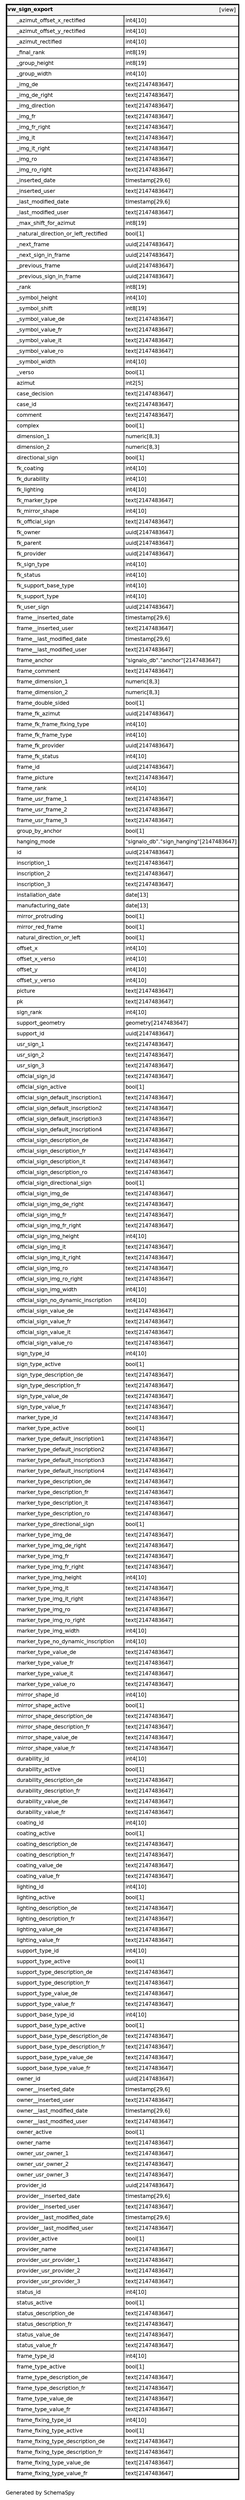 digraph "oneDegreeRelationshipsDiagram" {
  graph [    rankdir="RL"    bgcolor="#ffffff"    label="\nGenerated by SchemaSpy"    labeljust="l"    nodesep="0.18"    ranksep="0.46"    fontname="Helvetica"    fontsize="11"    ration="compress"  ];  node [    fontname="Helvetica"    fontsize="11"    shape="plaintext"  ];  edge [    arrowsize="0.8"  ];
  "vw_sign_export" [
   label=<
    <TABLE BORDER="2" CELLBORDER="1" CELLSPACING="0" BGCOLOR="#ffffff">
      <TR><TD COLSPAN="4"  BGCOLOR="#f5f5f5"><TABLE BORDER="0" CELLSPACING="0"><TR><TD ALIGN="LEFT" FIXEDSIZE="TRUE" WIDTH="90" HEIGHT="16"><B>vw_sign_export</B></TD><TD ALIGN="RIGHT">[view]</TD></TR></TABLE></TD></TR>
      <TR><TD PORT="_azimut_offset_x_rectified" COLSPAN="2" ALIGN="LEFT"><TABLE BORDER="0" CELLSPACING="0" ALIGN="LEFT"><TR ALIGN="LEFT"><TD ALIGN="LEFT" FIXEDSIZE="TRUE" WIDTH="15" HEIGHT="16"></TD><TD ALIGN="LEFT" FIXEDSIZE="TRUE" WIDTH="221" HEIGHT="16">_azimut_offset_x_rectified</TD></TR></TABLE></TD><TD PORT="_azimut_offset_x_rectified.type" ALIGN="LEFT">int4[10]</TD></TR>
      <TR><TD PORT="_azimut_offset_y_rectified" COLSPAN="2" ALIGN="LEFT"><TABLE BORDER="0" CELLSPACING="0" ALIGN="LEFT"><TR ALIGN="LEFT"><TD ALIGN="LEFT" FIXEDSIZE="TRUE" WIDTH="15" HEIGHT="16"></TD><TD ALIGN="LEFT" FIXEDSIZE="TRUE" WIDTH="221" HEIGHT="16">_azimut_offset_y_rectified</TD></TR></TABLE></TD><TD PORT="_azimut_offset_y_rectified.type" ALIGN="LEFT">int4[10]</TD></TR>
      <TR><TD PORT="_azimut_rectified" COLSPAN="2" ALIGN="LEFT"><TABLE BORDER="0" CELLSPACING="0" ALIGN="LEFT"><TR ALIGN="LEFT"><TD ALIGN="LEFT" FIXEDSIZE="TRUE" WIDTH="15" HEIGHT="16"></TD><TD ALIGN="LEFT" FIXEDSIZE="TRUE" WIDTH="221" HEIGHT="16">_azimut_rectified</TD></TR></TABLE></TD><TD PORT="_azimut_rectified.type" ALIGN="LEFT">int4[10]</TD></TR>
      <TR><TD PORT="_final_rank" COLSPAN="2" ALIGN="LEFT"><TABLE BORDER="0" CELLSPACING="0" ALIGN="LEFT"><TR ALIGN="LEFT"><TD ALIGN="LEFT" FIXEDSIZE="TRUE" WIDTH="15" HEIGHT="16"></TD><TD ALIGN="LEFT" FIXEDSIZE="TRUE" WIDTH="221" HEIGHT="16">_final_rank</TD></TR></TABLE></TD><TD PORT="_final_rank.type" ALIGN="LEFT">int8[19]</TD></TR>
      <TR><TD PORT="_group_height" COLSPAN="2" ALIGN="LEFT"><TABLE BORDER="0" CELLSPACING="0" ALIGN="LEFT"><TR ALIGN="LEFT"><TD ALIGN="LEFT" FIXEDSIZE="TRUE" WIDTH="15" HEIGHT="16"></TD><TD ALIGN="LEFT" FIXEDSIZE="TRUE" WIDTH="221" HEIGHT="16">_group_height</TD></TR></TABLE></TD><TD PORT="_group_height.type" ALIGN="LEFT">int8[19]</TD></TR>
      <TR><TD PORT="_group_width" COLSPAN="2" ALIGN="LEFT"><TABLE BORDER="0" CELLSPACING="0" ALIGN="LEFT"><TR ALIGN="LEFT"><TD ALIGN="LEFT" FIXEDSIZE="TRUE" WIDTH="15" HEIGHT="16"></TD><TD ALIGN="LEFT" FIXEDSIZE="TRUE" WIDTH="221" HEIGHT="16">_group_width</TD></TR></TABLE></TD><TD PORT="_group_width.type" ALIGN="LEFT">int4[10]</TD></TR>
      <TR><TD PORT="_img_de" COLSPAN="2" ALIGN="LEFT"><TABLE BORDER="0" CELLSPACING="0" ALIGN="LEFT"><TR ALIGN="LEFT"><TD ALIGN="LEFT" FIXEDSIZE="TRUE" WIDTH="15" HEIGHT="16"></TD><TD ALIGN="LEFT" FIXEDSIZE="TRUE" WIDTH="221" HEIGHT="16">_img_de</TD></TR></TABLE></TD><TD PORT="_img_de.type" ALIGN="LEFT">text[2147483647]</TD></TR>
      <TR><TD PORT="_img_de_right" COLSPAN="2" ALIGN="LEFT"><TABLE BORDER="0" CELLSPACING="0" ALIGN="LEFT"><TR ALIGN="LEFT"><TD ALIGN="LEFT" FIXEDSIZE="TRUE" WIDTH="15" HEIGHT="16"></TD><TD ALIGN="LEFT" FIXEDSIZE="TRUE" WIDTH="221" HEIGHT="16">_img_de_right</TD></TR></TABLE></TD><TD PORT="_img_de_right.type" ALIGN="LEFT">text[2147483647]</TD></TR>
      <TR><TD PORT="_img_direction" COLSPAN="2" ALIGN="LEFT"><TABLE BORDER="0" CELLSPACING="0" ALIGN="LEFT"><TR ALIGN="LEFT"><TD ALIGN="LEFT" FIXEDSIZE="TRUE" WIDTH="15" HEIGHT="16"></TD><TD ALIGN="LEFT" FIXEDSIZE="TRUE" WIDTH="221" HEIGHT="16">_img_direction</TD></TR></TABLE></TD><TD PORT="_img_direction.type" ALIGN="LEFT">text[2147483647]</TD></TR>
      <TR><TD PORT="_img_fr" COLSPAN="2" ALIGN="LEFT"><TABLE BORDER="0" CELLSPACING="0" ALIGN="LEFT"><TR ALIGN="LEFT"><TD ALIGN="LEFT" FIXEDSIZE="TRUE" WIDTH="15" HEIGHT="16"></TD><TD ALIGN="LEFT" FIXEDSIZE="TRUE" WIDTH="221" HEIGHT="16">_img_fr</TD></TR></TABLE></TD><TD PORT="_img_fr.type" ALIGN="LEFT">text[2147483647]</TD></TR>
      <TR><TD PORT="_img_fr_right" COLSPAN="2" ALIGN="LEFT"><TABLE BORDER="0" CELLSPACING="0" ALIGN="LEFT"><TR ALIGN="LEFT"><TD ALIGN="LEFT" FIXEDSIZE="TRUE" WIDTH="15" HEIGHT="16"></TD><TD ALIGN="LEFT" FIXEDSIZE="TRUE" WIDTH="221" HEIGHT="16">_img_fr_right</TD></TR></TABLE></TD><TD PORT="_img_fr_right.type" ALIGN="LEFT">text[2147483647]</TD></TR>
      <TR><TD PORT="_img_it" COLSPAN="2" ALIGN="LEFT"><TABLE BORDER="0" CELLSPACING="0" ALIGN="LEFT"><TR ALIGN="LEFT"><TD ALIGN="LEFT" FIXEDSIZE="TRUE" WIDTH="15" HEIGHT="16"></TD><TD ALIGN="LEFT" FIXEDSIZE="TRUE" WIDTH="221" HEIGHT="16">_img_it</TD></TR></TABLE></TD><TD PORT="_img_it.type" ALIGN="LEFT">text[2147483647]</TD></TR>
      <TR><TD PORT="_img_it_right" COLSPAN="2" ALIGN="LEFT"><TABLE BORDER="0" CELLSPACING="0" ALIGN="LEFT"><TR ALIGN="LEFT"><TD ALIGN="LEFT" FIXEDSIZE="TRUE" WIDTH="15" HEIGHT="16"></TD><TD ALIGN="LEFT" FIXEDSIZE="TRUE" WIDTH="221" HEIGHT="16">_img_it_right</TD></TR></TABLE></TD><TD PORT="_img_it_right.type" ALIGN="LEFT">text[2147483647]</TD></TR>
      <TR><TD PORT="_img_ro" COLSPAN="2" ALIGN="LEFT"><TABLE BORDER="0" CELLSPACING="0" ALIGN="LEFT"><TR ALIGN="LEFT"><TD ALIGN="LEFT" FIXEDSIZE="TRUE" WIDTH="15" HEIGHT="16"></TD><TD ALIGN="LEFT" FIXEDSIZE="TRUE" WIDTH="221" HEIGHT="16">_img_ro</TD></TR></TABLE></TD><TD PORT="_img_ro.type" ALIGN="LEFT">text[2147483647]</TD></TR>
      <TR><TD PORT="_img_ro_right" COLSPAN="2" ALIGN="LEFT"><TABLE BORDER="0" CELLSPACING="0" ALIGN="LEFT"><TR ALIGN="LEFT"><TD ALIGN="LEFT" FIXEDSIZE="TRUE" WIDTH="15" HEIGHT="16"></TD><TD ALIGN="LEFT" FIXEDSIZE="TRUE" WIDTH="221" HEIGHT="16">_img_ro_right</TD></TR></TABLE></TD><TD PORT="_img_ro_right.type" ALIGN="LEFT">text[2147483647]</TD></TR>
      <TR><TD PORT="_inserted_date" COLSPAN="2" ALIGN="LEFT"><TABLE BORDER="0" CELLSPACING="0" ALIGN="LEFT"><TR ALIGN="LEFT"><TD ALIGN="LEFT" FIXEDSIZE="TRUE" WIDTH="15" HEIGHT="16"></TD><TD ALIGN="LEFT" FIXEDSIZE="TRUE" WIDTH="221" HEIGHT="16">_inserted_date</TD></TR></TABLE></TD><TD PORT="_inserted_date.type" ALIGN="LEFT">timestamp[29,6]</TD></TR>
      <TR><TD PORT="_inserted_user" COLSPAN="2" ALIGN="LEFT"><TABLE BORDER="0" CELLSPACING="0" ALIGN="LEFT"><TR ALIGN="LEFT"><TD ALIGN="LEFT" FIXEDSIZE="TRUE" WIDTH="15" HEIGHT="16"></TD><TD ALIGN="LEFT" FIXEDSIZE="TRUE" WIDTH="221" HEIGHT="16">_inserted_user</TD></TR></TABLE></TD><TD PORT="_inserted_user.type" ALIGN="LEFT">text[2147483647]</TD></TR>
      <TR><TD PORT="_last_modified_date" COLSPAN="2" ALIGN="LEFT"><TABLE BORDER="0" CELLSPACING="0" ALIGN="LEFT"><TR ALIGN="LEFT"><TD ALIGN="LEFT" FIXEDSIZE="TRUE" WIDTH="15" HEIGHT="16"></TD><TD ALIGN="LEFT" FIXEDSIZE="TRUE" WIDTH="221" HEIGHT="16">_last_modified_date</TD></TR></TABLE></TD><TD PORT="_last_modified_date.type" ALIGN="LEFT">timestamp[29,6]</TD></TR>
      <TR><TD PORT="_last_modified_user" COLSPAN="2" ALIGN="LEFT"><TABLE BORDER="0" CELLSPACING="0" ALIGN="LEFT"><TR ALIGN="LEFT"><TD ALIGN="LEFT" FIXEDSIZE="TRUE" WIDTH="15" HEIGHT="16"></TD><TD ALIGN="LEFT" FIXEDSIZE="TRUE" WIDTH="221" HEIGHT="16">_last_modified_user</TD></TR></TABLE></TD><TD PORT="_last_modified_user.type" ALIGN="LEFT">text[2147483647]</TD></TR>
      <TR><TD PORT="_max_shift_for_azimut" COLSPAN="2" ALIGN="LEFT"><TABLE BORDER="0" CELLSPACING="0" ALIGN="LEFT"><TR ALIGN="LEFT"><TD ALIGN="LEFT" FIXEDSIZE="TRUE" WIDTH="15" HEIGHT="16"></TD><TD ALIGN="LEFT" FIXEDSIZE="TRUE" WIDTH="221" HEIGHT="16">_max_shift_for_azimut</TD></TR></TABLE></TD><TD PORT="_max_shift_for_azimut.type" ALIGN="LEFT">int8[19]</TD></TR>
      <TR><TD PORT="_natural_direction_or_left_rectified" COLSPAN="2" ALIGN="LEFT"><TABLE BORDER="0" CELLSPACING="0" ALIGN="LEFT"><TR ALIGN="LEFT"><TD ALIGN="LEFT" FIXEDSIZE="TRUE" WIDTH="15" HEIGHT="16"></TD><TD ALIGN="LEFT" FIXEDSIZE="TRUE" WIDTH="221" HEIGHT="16">_natural_direction_or_left_rectified</TD></TR></TABLE></TD><TD PORT="_natural_direction_or_left_rectified.type" ALIGN="LEFT">bool[1]</TD></TR>
      <TR><TD PORT="_next_frame" COLSPAN="2" ALIGN="LEFT"><TABLE BORDER="0" CELLSPACING="0" ALIGN="LEFT"><TR ALIGN="LEFT"><TD ALIGN="LEFT" FIXEDSIZE="TRUE" WIDTH="15" HEIGHT="16"></TD><TD ALIGN="LEFT" FIXEDSIZE="TRUE" WIDTH="221" HEIGHT="16">_next_frame</TD></TR></TABLE></TD><TD PORT="_next_frame.type" ALIGN="LEFT">uuid[2147483647]</TD></TR>
      <TR><TD PORT="_next_sign_in_frame" COLSPAN="2" ALIGN="LEFT"><TABLE BORDER="0" CELLSPACING="0" ALIGN="LEFT"><TR ALIGN="LEFT"><TD ALIGN="LEFT" FIXEDSIZE="TRUE" WIDTH="15" HEIGHT="16"></TD><TD ALIGN="LEFT" FIXEDSIZE="TRUE" WIDTH="221" HEIGHT="16">_next_sign_in_frame</TD></TR></TABLE></TD><TD PORT="_next_sign_in_frame.type" ALIGN="LEFT">uuid[2147483647]</TD></TR>
      <TR><TD PORT="_previous_frame" COLSPAN="2" ALIGN="LEFT"><TABLE BORDER="0" CELLSPACING="0" ALIGN="LEFT"><TR ALIGN="LEFT"><TD ALIGN="LEFT" FIXEDSIZE="TRUE" WIDTH="15" HEIGHT="16"></TD><TD ALIGN="LEFT" FIXEDSIZE="TRUE" WIDTH="221" HEIGHT="16">_previous_frame</TD></TR></TABLE></TD><TD PORT="_previous_frame.type" ALIGN="LEFT">uuid[2147483647]</TD></TR>
      <TR><TD PORT="_previous_sign_in_frame" COLSPAN="2" ALIGN="LEFT"><TABLE BORDER="0" CELLSPACING="0" ALIGN="LEFT"><TR ALIGN="LEFT"><TD ALIGN="LEFT" FIXEDSIZE="TRUE" WIDTH="15" HEIGHT="16"></TD><TD ALIGN="LEFT" FIXEDSIZE="TRUE" WIDTH="221" HEIGHT="16">_previous_sign_in_frame</TD></TR></TABLE></TD><TD PORT="_previous_sign_in_frame.type" ALIGN="LEFT">uuid[2147483647]</TD></TR>
      <TR><TD PORT="_rank" COLSPAN="2" ALIGN="LEFT"><TABLE BORDER="0" CELLSPACING="0" ALIGN="LEFT"><TR ALIGN="LEFT"><TD ALIGN="LEFT" FIXEDSIZE="TRUE" WIDTH="15" HEIGHT="16"></TD><TD ALIGN="LEFT" FIXEDSIZE="TRUE" WIDTH="221" HEIGHT="16">_rank</TD></TR></TABLE></TD><TD PORT="_rank.type" ALIGN="LEFT">int8[19]</TD></TR>
      <TR><TD PORT="_symbol_height" COLSPAN="2" ALIGN="LEFT"><TABLE BORDER="0" CELLSPACING="0" ALIGN="LEFT"><TR ALIGN="LEFT"><TD ALIGN="LEFT" FIXEDSIZE="TRUE" WIDTH="15" HEIGHT="16"></TD><TD ALIGN="LEFT" FIXEDSIZE="TRUE" WIDTH="221" HEIGHT="16">_symbol_height</TD></TR></TABLE></TD><TD PORT="_symbol_height.type" ALIGN="LEFT">int4[10]</TD></TR>
      <TR><TD PORT="_symbol_shift" COLSPAN="2" ALIGN="LEFT"><TABLE BORDER="0" CELLSPACING="0" ALIGN="LEFT"><TR ALIGN="LEFT"><TD ALIGN="LEFT" FIXEDSIZE="TRUE" WIDTH="15" HEIGHT="16"></TD><TD ALIGN="LEFT" FIXEDSIZE="TRUE" WIDTH="221" HEIGHT="16">_symbol_shift</TD></TR></TABLE></TD><TD PORT="_symbol_shift.type" ALIGN="LEFT">int8[19]</TD></TR>
      <TR><TD PORT="_symbol_value_de" COLSPAN="2" ALIGN="LEFT"><TABLE BORDER="0" CELLSPACING="0" ALIGN="LEFT"><TR ALIGN="LEFT"><TD ALIGN="LEFT" FIXEDSIZE="TRUE" WIDTH="15" HEIGHT="16"></TD><TD ALIGN="LEFT" FIXEDSIZE="TRUE" WIDTH="221" HEIGHT="16">_symbol_value_de</TD></TR></TABLE></TD><TD PORT="_symbol_value_de.type" ALIGN="LEFT">text[2147483647]</TD></TR>
      <TR><TD PORT="_symbol_value_fr" COLSPAN="2" ALIGN="LEFT"><TABLE BORDER="0" CELLSPACING="0" ALIGN="LEFT"><TR ALIGN="LEFT"><TD ALIGN="LEFT" FIXEDSIZE="TRUE" WIDTH="15" HEIGHT="16"></TD><TD ALIGN="LEFT" FIXEDSIZE="TRUE" WIDTH="221" HEIGHT="16">_symbol_value_fr</TD></TR></TABLE></TD><TD PORT="_symbol_value_fr.type" ALIGN="LEFT">text[2147483647]</TD></TR>
      <TR><TD PORT="_symbol_value_it" COLSPAN="2" ALIGN="LEFT"><TABLE BORDER="0" CELLSPACING="0" ALIGN="LEFT"><TR ALIGN="LEFT"><TD ALIGN="LEFT" FIXEDSIZE="TRUE" WIDTH="15" HEIGHT="16"></TD><TD ALIGN="LEFT" FIXEDSIZE="TRUE" WIDTH="221" HEIGHT="16">_symbol_value_it</TD></TR></TABLE></TD><TD PORT="_symbol_value_it.type" ALIGN="LEFT">text[2147483647]</TD></TR>
      <TR><TD PORT="_symbol_value_ro" COLSPAN="2" ALIGN="LEFT"><TABLE BORDER="0" CELLSPACING="0" ALIGN="LEFT"><TR ALIGN="LEFT"><TD ALIGN="LEFT" FIXEDSIZE="TRUE" WIDTH="15" HEIGHT="16"></TD><TD ALIGN="LEFT" FIXEDSIZE="TRUE" WIDTH="221" HEIGHT="16">_symbol_value_ro</TD></TR></TABLE></TD><TD PORT="_symbol_value_ro.type" ALIGN="LEFT">text[2147483647]</TD></TR>
      <TR><TD PORT="_symbol_width" COLSPAN="2" ALIGN="LEFT"><TABLE BORDER="0" CELLSPACING="0" ALIGN="LEFT"><TR ALIGN="LEFT"><TD ALIGN="LEFT" FIXEDSIZE="TRUE" WIDTH="15" HEIGHT="16"></TD><TD ALIGN="LEFT" FIXEDSIZE="TRUE" WIDTH="221" HEIGHT="16">_symbol_width</TD></TR></TABLE></TD><TD PORT="_symbol_width.type" ALIGN="LEFT">int4[10]</TD></TR>
      <TR><TD PORT="_verso" COLSPAN="2" ALIGN="LEFT"><TABLE BORDER="0" CELLSPACING="0" ALIGN="LEFT"><TR ALIGN="LEFT"><TD ALIGN="LEFT" FIXEDSIZE="TRUE" WIDTH="15" HEIGHT="16"></TD><TD ALIGN="LEFT" FIXEDSIZE="TRUE" WIDTH="221" HEIGHT="16">_verso</TD></TR></TABLE></TD><TD PORT="_verso.type" ALIGN="LEFT">bool[1]</TD></TR>
      <TR><TD PORT="azimut" COLSPAN="2" ALIGN="LEFT"><TABLE BORDER="0" CELLSPACING="0" ALIGN="LEFT"><TR ALIGN="LEFT"><TD ALIGN="LEFT" FIXEDSIZE="TRUE" WIDTH="15" HEIGHT="16"></TD><TD ALIGN="LEFT" FIXEDSIZE="TRUE" WIDTH="221" HEIGHT="16">azimut</TD></TR></TABLE></TD><TD PORT="azimut.type" ALIGN="LEFT">int2[5]</TD></TR>
      <TR><TD PORT="case_decision" COLSPAN="2" ALIGN="LEFT"><TABLE BORDER="0" CELLSPACING="0" ALIGN="LEFT"><TR ALIGN="LEFT"><TD ALIGN="LEFT" FIXEDSIZE="TRUE" WIDTH="15" HEIGHT="16"></TD><TD ALIGN="LEFT" FIXEDSIZE="TRUE" WIDTH="221" HEIGHT="16">case_decision</TD></TR></TABLE></TD><TD PORT="case_decision.type" ALIGN="LEFT">text[2147483647]</TD></TR>
      <TR><TD PORT="case_id" COLSPAN="2" ALIGN="LEFT"><TABLE BORDER="0" CELLSPACING="0" ALIGN="LEFT"><TR ALIGN="LEFT"><TD ALIGN="LEFT" FIXEDSIZE="TRUE" WIDTH="15" HEIGHT="16"></TD><TD ALIGN="LEFT" FIXEDSIZE="TRUE" WIDTH="221" HEIGHT="16">case_id</TD></TR></TABLE></TD><TD PORT="case_id.type" ALIGN="LEFT">text[2147483647]</TD></TR>
      <TR><TD PORT="comment" COLSPAN="2" ALIGN="LEFT"><TABLE BORDER="0" CELLSPACING="0" ALIGN="LEFT"><TR ALIGN="LEFT"><TD ALIGN="LEFT" FIXEDSIZE="TRUE" WIDTH="15" HEIGHT="16"></TD><TD ALIGN="LEFT" FIXEDSIZE="TRUE" WIDTH="221" HEIGHT="16">comment</TD></TR></TABLE></TD><TD PORT="comment.type" ALIGN="LEFT">text[2147483647]</TD></TR>
      <TR><TD PORT="complex" COLSPAN="2" ALIGN="LEFT"><TABLE BORDER="0" CELLSPACING="0" ALIGN="LEFT"><TR ALIGN="LEFT"><TD ALIGN="LEFT" FIXEDSIZE="TRUE" WIDTH="15" HEIGHT="16"></TD><TD ALIGN="LEFT" FIXEDSIZE="TRUE" WIDTH="221" HEIGHT="16">complex</TD></TR></TABLE></TD><TD PORT="complex.type" ALIGN="LEFT">bool[1]</TD></TR>
      <TR><TD PORT="dimension_1" COLSPAN="2" ALIGN="LEFT"><TABLE BORDER="0" CELLSPACING="0" ALIGN="LEFT"><TR ALIGN="LEFT"><TD ALIGN="LEFT" FIXEDSIZE="TRUE" WIDTH="15" HEIGHT="16"></TD><TD ALIGN="LEFT" FIXEDSIZE="TRUE" WIDTH="221" HEIGHT="16">dimension_1</TD></TR></TABLE></TD><TD PORT="dimension_1.type" ALIGN="LEFT">numeric[8,3]</TD></TR>
      <TR><TD PORT="dimension_2" COLSPAN="2" ALIGN="LEFT"><TABLE BORDER="0" CELLSPACING="0" ALIGN="LEFT"><TR ALIGN="LEFT"><TD ALIGN="LEFT" FIXEDSIZE="TRUE" WIDTH="15" HEIGHT="16"></TD><TD ALIGN="LEFT" FIXEDSIZE="TRUE" WIDTH="221" HEIGHT="16">dimension_2</TD></TR></TABLE></TD><TD PORT="dimension_2.type" ALIGN="LEFT">numeric[8,3]</TD></TR>
      <TR><TD PORT="directional_sign" COLSPAN="2" ALIGN="LEFT"><TABLE BORDER="0" CELLSPACING="0" ALIGN="LEFT"><TR ALIGN="LEFT"><TD ALIGN="LEFT" FIXEDSIZE="TRUE" WIDTH="15" HEIGHT="16"></TD><TD ALIGN="LEFT" FIXEDSIZE="TRUE" WIDTH="221" HEIGHT="16">directional_sign</TD></TR></TABLE></TD><TD PORT="directional_sign.type" ALIGN="LEFT">bool[1]</TD></TR>
      <TR><TD PORT="fk_coating" COLSPAN="2" ALIGN="LEFT"><TABLE BORDER="0" CELLSPACING="0" ALIGN="LEFT"><TR ALIGN="LEFT"><TD ALIGN="LEFT" FIXEDSIZE="TRUE" WIDTH="15" HEIGHT="16"></TD><TD ALIGN="LEFT" FIXEDSIZE="TRUE" WIDTH="221" HEIGHT="16">fk_coating</TD></TR></TABLE></TD><TD PORT="fk_coating.type" ALIGN="LEFT">int4[10]</TD></TR>
      <TR><TD PORT="fk_durability" COLSPAN="2" ALIGN="LEFT"><TABLE BORDER="0" CELLSPACING="0" ALIGN="LEFT"><TR ALIGN="LEFT"><TD ALIGN="LEFT" FIXEDSIZE="TRUE" WIDTH="15" HEIGHT="16"></TD><TD ALIGN="LEFT" FIXEDSIZE="TRUE" WIDTH="221" HEIGHT="16">fk_durability</TD></TR></TABLE></TD><TD PORT="fk_durability.type" ALIGN="LEFT">int4[10]</TD></TR>
      <TR><TD PORT="fk_lighting" COLSPAN="2" ALIGN="LEFT"><TABLE BORDER="0" CELLSPACING="0" ALIGN="LEFT"><TR ALIGN="LEFT"><TD ALIGN="LEFT" FIXEDSIZE="TRUE" WIDTH="15" HEIGHT="16"></TD><TD ALIGN="LEFT" FIXEDSIZE="TRUE" WIDTH="221" HEIGHT="16">fk_lighting</TD></TR></TABLE></TD><TD PORT="fk_lighting.type" ALIGN="LEFT">int4[10]</TD></TR>
      <TR><TD PORT="fk_marker_type" COLSPAN="2" ALIGN="LEFT"><TABLE BORDER="0" CELLSPACING="0" ALIGN="LEFT"><TR ALIGN="LEFT"><TD ALIGN="LEFT" FIXEDSIZE="TRUE" WIDTH="15" HEIGHT="16"></TD><TD ALIGN="LEFT" FIXEDSIZE="TRUE" WIDTH="221" HEIGHT="16">fk_marker_type</TD></TR></TABLE></TD><TD PORT="fk_marker_type.type" ALIGN="LEFT">text[2147483647]</TD></TR>
      <TR><TD PORT="fk_mirror_shape" COLSPAN="2" ALIGN="LEFT"><TABLE BORDER="0" CELLSPACING="0" ALIGN="LEFT"><TR ALIGN="LEFT"><TD ALIGN="LEFT" FIXEDSIZE="TRUE" WIDTH="15" HEIGHT="16"></TD><TD ALIGN="LEFT" FIXEDSIZE="TRUE" WIDTH="221" HEIGHT="16">fk_mirror_shape</TD></TR></TABLE></TD><TD PORT="fk_mirror_shape.type" ALIGN="LEFT">int4[10]</TD></TR>
      <TR><TD PORT="fk_official_sign" COLSPAN="2" ALIGN="LEFT"><TABLE BORDER="0" CELLSPACING="0" ALIGN="LEFT"><TR ALIGN="LEFT"><TD ALIGN="LEFT" FIXEDSIZE="TRUE" WIDTH="15" HEIGHT="16"></TD><TD ALIGN="LEFT" FIXEDSIZE="TRUE" WIDTH="221" HEIGHT="16">fk_official_sign</TD></TR></TABLE></TD><TD PORT="fk_official_sign.type" ALIGN="LEFT">text[2147483647]</TD></TR>
      <TR><TD PORT="fk_owner" COLSPAN="2" ALIGN="LEFT"><TABLE BORDER="0" CELLSPACING="0" ALIGN="LEFT"><TR ALIGN="LEFT"><TD ALIGN="LEFT" FIXEDSIZE="TRUE" WIDTH="15" HEIGHT="16"></TD><TD ALIGN="LEFT" FIXEDSIZE="TRUE" WIDTH="221" HEIGHT="16">fk_owner</TD></TR></TABLE></TD><TD PORT="fk_owner.type" ALIGN="LEFT">uuid[2147483647]</TD></TR>
      <TR><TD PORT="fk_parent" COLSPAN="2" ALIGN="LEFT"><TABLE BORDER="0" CELLSPACING="0" ALIGN="LEFT"><TR ALIGN="LEFT"><TD ALIGN="LEFT" FIXEDSIZE="TRUE" WIDTH="15" HEIGHT="16"></TD><TD ALIGN="LEFT" FIXEDSIZE="TRUE" WIDTH="221" HEIGHT="16">fk_parent</TD></TR></TABLE></TD><TD PORT="fk_parent.type" ALIGN="LEFT">uuid[2147483647]</TD></TR>
      <TR><TD PORT="fk_provider" COLSPAN="2" ALIGN="LEFT"><TABLE BORDER="0" CELLSPACING="0" ALIGN="LEFT"><TR ALIGN="LEFT"><TD ALIGN="LEFT" FIXEDSIZE="TRUE" WIDTH="15" HEIGHT="16"></TD><TD ALIGN="LEFT" FIXEDSIZE="TRUE" WIDTH="221" HEIGHT="16">fk_provider</TD></TR></TABLE></TD><TD PORT="fk_provider.type" ALIGN="LEFT">uuid[2147483647]</TD></TR>
      <TR><TD PORT="fk_sign_type" COLSPAN="2" ALIGN="LEFT"><TABLE BORDER="0" CELLSPACING="0" ALIGN="LEFT"><TR ALIGN="LEFT"><TD ALIGN="LEFT" FIXEDSIZE="TRUE" WIDTH="15" HEIGHT="16"></TD><TD ALIGN="LEFT" FIXEDSIZE="TRUE" WIDTH="221" HEIGHT="16">fk_sign_type</TD></TR></TABLE></TD><TD PORT="fk_sign_type.type" ALIGN="LEFT">int4[10]</TD></TR>
      <TR><TD PORT="fk_status" COLSPAN="2" ALIGN="LEFT"><TABLE BORDER="0" CELLSPACING="0" ALIGN="LEFT"><TR ALIGN="LEFT"><TD ALIGN="LEFT" FIXEDSIZE="TRUE" WIDTH="15" HEIGHT="16"></TD><TD ALIGN="LEFT" FIXEDSIZE="TRUE" WIDTH="221" HEIGHT="16">fk_status</TD></TR></TABLE></TD><TD PORT="fk_status.type" ALIGN="LEFT">int4[10]</TD></TR>
      <TR><TD PORT="fk_support_base_type" COLSPAN="2" ALIGN="LEFT"><TABLE BORDER="0" CELLSPACING="0" ALIGN="LEFT"><TR ALIGN="LEFT"><TD ALIGN="LEFT" FIXEDSIZE="TRUE" WIDTH="15" HEIGHT="16"></TD><TD ALIGN="LEFT" FIXEDSIZE="TRUE" WIDTH="221" HEIGHT="16">fk_support_base_type</TD></TR></TABLE></TD><TD PORT="fk_support_base_type.type" ALIGN="LEFT">int4[10]</TD></TR>
      <TR><TD PORT="fk_support_type" COLSPAN="2" ALIGN="LEFT"><TABLE BORDER="0" CELLSPACING="0" ALIGN="LEFT"><TR ALIGN="LEFT"><TD ALIGN="LEFT" FIXEDSIZE="TRUE" WIDTH="15" HEIGHT="16"></TD><TD ALIGN="LEFT" FIXEDSIZE="TRUE" WIDTH="221" HEIGHT="16">fk_support_type</TD></TR></TABLE></TD><TD PORT="fk_support_type.type" ALIGN="LEFT">int4[10]</TD></TR>
      <TR><TD PORT="fk_user_sign" COLSPAN="2" ALIGN="LEFT"><TABLE BORDER="0" CELLSPACING="0" ALIGN="LEFT"><TR ALIGN="LEFT"><TD ALIGN="LEFT" FIXEDSIZE="TRUE" WIDTH="15" HEIGHT="16"></TD><TD ALIGN="LEFT" FIXEDSIZE="TRUE" WIDTH="221" HEIGHT="16">fk_user_sign</TD></TR></TABLE></TD><TD PORT="fk_user_sign.type" ALIGN="LEFT">uuid[2147483647]</TD></TR>
      <TR><TD PORT="frame__inserted_date" COLSPAN="2" ALIGN="LEFT"><TABLE BORDER="0" CELLSPACING="0" ALIGN="LEFT"><TR ALIGN="LEFT"><TD ALIGN="LEFT" FIXEDSIZE="TRUE" WIDTH="15" HEIGHT="16"></TD><TD ALIGN="LEFT" FIXEDSIZE="TRUE" WIDTH="221" HEIGHT="16">frame__inserted_date</TD></TR></TABLE></TD><TD PORT="frame__inserted_date.type" ALIGN="LEFT">timestamp[29,6]</TD></TR>
      <TR><TD PORT="frame__inserted_user" COLSPAN="2" ALIGN="LEFT"><TABLE BORDER="0" CELLSPACING="0" ALIGN="LEFT"><TR ALIGN="LEFT"><TD ALIGN="LEFT" FIXEDSIZE="TRUE" WIDTH="15" HEIGHT="16"></TD><TD ALIGN="LEFT" FIXEDSIZE="TRUE" WIDTH="221" HEIGHT="16">frame__inserted_user</TD></TR></TABLE></TD><TD PORT="frame__inserted_user.type" ALIGN="LEFT">text[2147483647]</TD></TR>
      <TR><TD PORT="frame__last_modified_date" COLSPAN="2" ALIGN="LEFT"><TABLE BORDER="0" CELLSPACING="0" ALIGN="LEFT"><TR ALIGN="LEFT"><TD ALIGN="LEFT" FIXEDSIZE="TRUE" WIDTH="15" HEIGHT="16"></TD><TD ALIGN="LEFT" FIXEDSIZE="TRUE" WIDTH="221" HEIGHT="16">frame__last_modified_date</TD></TR></TABLE></TD><TD PORT="frame__last_modified_date.type" ALIGN="LEFT">timestamp[29,6]</TD></TR>
      <TR><TD PORT="frame__last_modified_user" COLSPAN="2" ALIGN="LEFT"><TABLE BORDER="0" CELLSPACING="0" ALIGN="LEFT"><TR ALIGN="LEFT"><TD ALIGN="LEFT" FIXEDSIZE="TRUE" WIDTH="15" HEIGHT="16"></TD><TD ALIGN="LEFT" FIXEDSIZE="TRUE" WIDTH="221" HEIGHT="16">frame__last_modified_user</TD></TR></TABLE></TD><TD PORT="frame__last_modified_user.type" ALIGN="LEFT">text[2147483647]</TD></TR>
      <TR><TD PORT="frame_anchor" COLSPAN="2" ALIGN="LEFT"><TABLE BORDER="0" CELLSPACING="0" ALIGN="LEFT"><TR ALIGN="LEFT"><TD ALIGN="LEFT" FIXEDSIZE="TRUE" WIDTH="15" HEIGHT="16"></TD><TD ALIGN="LEFT" FIXEDSIZE="TRUE" WIDTH="221" HEIGHT="16">frame_anchor</TD></TR></TABLE></TD><TD PORT="frame_anchor.type" ALIGN="LEFT">&quot;signalo_db&quot;.&quot;anchor&quot;[2147483647]</TD></TR>
      <TR><TD PORT="frame_comment" COLSPAN="2" ALIGN="LEFT"><TABLE BORDER="0" CELLSPACING="0" ALIGN="LEFT"><TR ALIGN="LEFT"><TD ALIGN="LEFT" FIXEDSIZE="TRUE" WIDTH="15" HEIGHT="16"></TD><TD ALIGN="LEFT" FIXEDSIZE="TRUE" WIDTH="221" HEIGHT="16">frame_comment</TD></TR></TABLE></TD><TD PORT="frame_comment.type" ALIGN="LEFT">text[2147483647]</TD></TR>
      <TR><TD PORT="frame_dimension_1" COLSPAN="2" ALIGN="LEFT"><TABLE BORDER="0" CELLSPACING="0" ALIGN="LEFT"><TR ALIGN="LEFT"><TD ALIGN="LEFT" FIXEDSIZE="TRUE" WIDTH="15" HEIGHT="16"></TD><TD ALIGN="LEFT" FIXEDSIZE="TRUE" WIDTH="221" HEIGHT="16">frame_dimension_1</TD></TR></TABLE></TD><TD PORT="frame_dimension_1.type" ALIGN="LEFT">numeric[8,3]</TD></TR>
      <TR><TD PORT="frame_dimension_2" COLSPAN="2" ALIGN="LEFT"><TABLE BORDER="0" CELLSPACING="0" ALIGN="LEFT"><TR ALIGN="LEFT"><TD ALIGN="LEFT" FIXEDSIZE="TRUE" WIDTH="15" HEIGHT="16"></TD><TD ALIGN="LEFT" FIXEDSIZE="TRUE" WIDTH="221" HEIGHT="16">frame_dimension_2</TD></TR></TABLE></TD><TD PORT="frame_dimension_2.type" ALIGN="LEFT">numeric[8,3]</TD></TR>
      <TR><TD PORT="frame_double_sided" COLSPAN="2" ALIGN="LEFT"><TABLE BORDER="0" CELLSPACING="0" ALIGN="LEFT"><TR ALIGN="LEFT"><TD ALIGN="LEFT" FIXEDSIZE="TRUE" WIDTH="15" HEIGHT="16"></TD><TD ALIGN="LEFT" FIXEDSIZE="TRUE" WIDTH="221" HEIGHT="16">frame_double_sided</TD></TR></TABLE></TD><TD PORT="frame_double_sided.type" ALIGN="LEFT">bool[1]</TD></TR>
      <TR><TD PORT="frame_fk_azimut" COLSPAN="2" ALIGN="LEFT"><TABLE BORDER="0" CELLSPACING="0" ALIGN="LEFT"><TR ALIGN="LEFT"><TD ALIGN="LEFT" FIXEDSIZE="TRUE" WIDTH="15" HEIGHT="16"></TD><TD ALIGN="LEFT" FIXEDSIZE="TRUE" WIDTH="221" HEIGHT="16">frame_fk_azimut</TD></TR></TABLE></TD><TD PORT="frame_fk_azimut.type" ALIGN="LEFT">uuid[2147483647]</TD></TR>
      <TR><TD PORT="frame_fk_frame_fixing_type" COLSPAN="2" ALIGN="LEFT"><TABLE BORDER="0" CELLSPACING="0" ALIGN="LEFT"><TR ALIGN="LEFT"><TD ALIGN="LEFT" FIXEDSIZE="TRUE" WIDTH="15" HEIGHT="16"></TD><TD ALIGN="LEFT" FIXEDSIZE="TRUE" WIDTH="221" HEIGHT="16">frame_fk_frame_fixing_type</TD></TR></TABLE></TD><TD PORT="frame_fk_frame_fixing_type.type" ALIGN="LEFT">int4[10]</TD></TR>
      <TR><TD PORT="frame_fk_frame_type" COLSPAN="2" ALIGN="LEFT"><TABLE BORDER="0" CELLSPACING="0" ALIGN="LEFT"><TR ALIGN="LEFT"><TD ALIGN="LEFT" FIXEDSIZE="TRUE" WIDTH="15" HEIGHT="16"></TD><TD ALIGN="LEFT" FIXEDSIZE="TRUE" WIDTH="221" HEIGHT="16">frame_fk_frame_type</TD></TR></TABLE></TD><TD PORT="frame_fk_frame_type.type" ALIGN="LEFT">int4[10]</TD></TR>
      <TR><TD PORT="frame_fk_provider" COLSPAN="2" ALIGN="LEFT"><TABLE BORDER="0" CELLSPACING="0" ALIGN="LEFT"><TR ALIGN="LEFT"><TD ALIGN="LEFT" FIXEDSIZE="TRUE" WIDTH="15" HEIGHT="16"></TD><TD ALIGN="LEFT" FIXEDSIZE="TRUE" WIDTH="221" HEIGHT="16">frame_fk_provider</TD></TR></TABLE></TD><TD PORT="frame_fk_provider.type" ALIGN="LEFT">uuid[2147483647]</TD></TR>
      <TR><TD PORT="frame_fk_status" COLSPAN="2" ALIGN="LEFT"><TABLE BORDER="0" CELLSPACING="0" ALIGN="LEFT"><TR ALIGN="LEFT"><TD ALIGN="LEFT" FIXEDSIZE="TRUE" WIDTH="15" HEIGHT="16"></TD><TD ALIGN="LEFT" FIXEDSIZE="TRUE" WIDTH="221" HEIGHT="16">frame_fk_status</TD></TR></TABLE></TD><TD PORT="frame_fk_status.type" ALIGN="LEFT">int4[10]</TD></TR>
      <TR><TD PORT="frame_id" COLSPAN="2" ALIGN="LEFT"><TABLE BORDER="0" CELLSPACING="0" ALIGN="LEFT"><TR ALIGN="LEFT"><TD ALIGN="LEFT" FIXEDSIZE="TRUE" WIDTH="15" HEIGHT="16"></TD><TD ALIGN="LEFT" FIXEDSIZE="TRUE" WIDTH="221" HEIGHT="16">frame_id</TD></TR></TABLE></TD><TD PORT="frame_id.type" ALIGN="LEFT">uuid[2147483647]</TD></TR>
      <TR><TD PORT="frame_picture" COLSPAN="2" ALIGN="LEFT"><TABLE BORDER="0" CELLSPACING="0" ALIGN="LEFT"><TR ALIGN="LEFT"><TD ALIGN="LEFT" FIXEDSIZE="TRUE" WIDTH="15" HEIGHT="16"></TD><TD ALIGN="LEFT" FIXEDSIZE="TRUE" WIDTH="221" HEIGHT="16">frame_picture</TD></TR></TABLE></TD><TD PORT="frame_picture.type" ALIGN="LEFT">text[2147483647]</TD></TR>
      <TR><TD PORT="frame_rank" COLSPAN="2" ALIGN="LEFT"><TABLE BORDER="0" CELLSPACING="0" ALIGN="LEFT"><TR ALIGN="LEFT"><TD ALIGN="LEFT" FIXEDSIZE="TRUE" WIDTH="15" HEIGHT="16"></TD><TD ALIGN="LEFT" FIXEDSIZE="TRUE" WIDTH="221" HEIGHT="16">frame_rank</TD></TR></TABLE></TD><TD PORT="frame_rank.type" ALIGN="LEFT">int4[10]</TD></TR>
      <TR><TD PORT="frame_usr_frame_1" COLSPAN="2" ALIGN="LEFT"><TABLE BORDER="0" CELLSPACING="0" ALIGN="LEFT"><TR ALIGN="LEFT"><TD ALIGN="LEFT" FIXEDSIZE="TRUE" WIDTH="15" HEIGHT="16"></TD><TD ALIGN="LEFT" FIXEDSIZE="TRUE" WIDTH="221" HEIGHT="16">frame_usr_frame_1</TD></TR></TABLE></TD><TD PORT="frame_usr_frame_1.type" ALIGN="LEFT">text[2147483647]</TD></TR>
      <TR><TD PORT="frame_usr_frame_2" COLSPAN="2" ALIGN="LEFT"><TABLE BORDER="0" CELLSPACING="0" ALIGN="LEFT"><TR ALIGN="LEFT"><TD ALIGN="LEFT" FIXEDSIZE="TRUE" WIDTH="15" HEIGHT="16"></TD><TD ALIGN="LEFT" FIXEDSIZE="TRUE" WIDTH="221" HEIGHT="16">frame_usr_frame_2</TD></TR></TABLE></TD><TD PORT="frame_usr_frame_2.type" ALIGN="LEFT">text[2147483647]</TD></TR>
      <TR><TD PORT="frame_usr_frame_3" COLSPAN="2" ALIGN="LEFT"><TABLE BORDER="0" CELLSPACING="0" ALIGN="LEFT"><TR ALIGN="LEFT"><TD ALIGN="LEFT" FIXEDSIZE="TRUE" WIDTH="15" HEIGHT="16"></TD><TD ALIGN="LEFT" FIXEDSIZE="TRUE" WIDTH="221" HEIGHT="16">frame_usr_frame_3</TD></TR></TABLE></TD><TD PORT="frame_usr_frame_3.type" ALIGN="LEFT">text[2147483647]</TD></TR>
      <TR><TD PORT="group_by_anchor" COLSPAN="2" ALIGN="LEFT"><TABLE BORDER="0" CELLSPACING="0" ALIGN="LEFT"><TR ALIGN="LEFT"><TD ALIGN="LEFT" FIXEDSIZE="TRUE" WIDTH="15" HEIGHT="16"></TD><TD ALIGN="LEFT" FIXEDSIZE="TRUE" WIDTH="221" HEIGHT="16">group_by_anchor</TD></TR></TABLE></TD><TD PORT="group_by_anchor.type" ALIGN="LEFT">bool[1]</TD></TR>
      <TR><TD PORT="hanging_mode" COLSPAN="2" ALIGN="LEFT"><TABLE BORDER="0" CELLSPACING="0" ALIGN="LEFT"><TR ALIGN="LEFT"><TD ALIGN="LEFT" FIXEDSIZE="TRUE" WIDTH="15" HEIGHT="16"></TD><TD ALIGN="LEFT" FIXEDSIZE="TRUE" WIDTH="221" HEIGHT="16">hanging_mode</TD></TR></TABLE></TD><TD PORT="hanging_mode.type" ALIGN="LEFT">&quot;signalo_db&quot;.&quot;sign_hanging&quot;[2147483647]</TD></TR>
      <TR><TD PORT="id" COLSPAN="2" ALIGN="LEFT"><TABLE BORDER="0" CELLSPACING="0" ALIGN="LEFT"><TR ALIGN="LEFT"><TD ALIGN="LEFT" FIXEDSIZE="TRUE" WIDTH="15" HEIGHT="16"></TD><TD ALIGN="LEFT" FIXEDSIZE="TRUE" WIDTH="221" HEIGHT="16">id</TD></TR></TABLE></TD><TD PORT="id.type" ALIGN="LEFT">uuid[2147483647]</TD></TR>
      <TR><TD PORT="inscription_1" COLSPAN="2" ALIGN="LEFT"><TABLE BORDER="0" CELLSPACING="0" ALIGN="LEFT"><TR ALIGN="LEFT"><TD ALIGN="LEFT" FIXEDSIZE="TRUE" WIDTH="15" HEIGHT="16"></TD><TD ALIGN="LEFT" FIXEDSIZE="TRUE" WIDTH="221" HEIGHT="16">inscription_1</TD></TR></TABLE></TD><TD PORT="inscription_1.type" ALIGN="LEFT">text[2147483647]</TD></TR>
      <TR><TD PORT="inscription_2" COLSPAN="2" ALIGN="LEFT"><TABLE BORDER="0" CELLSPACING="0" ALIGN="LEFT"><TR ALIGN="LEFT"><TD ALIGN="LEFT" FIXEDSIZE="TRUE" WIDTH="15" HEIGHT="16"></TD><TD ALIGN="LEFT" FIXEDSIZE="TRUE" WIDTH="221" HEIGHT="16">inscription_2</TD></TR></TABLE></TD><TD PORT="inscription_2.type" ALIGN="LEFT">text[2147483647]</TD></TR>
      <TR><TD PORT="inscription_3" COLSPAN="2" ALIGN="LEFT"><TABLE BORDER="0" CELLSPACING="0" ALIGN="LEFT"><TR ALIGN="LEFT"><TD ALIGN="LEFT" FIXEDSIZE="TRUE" WIDTH="15" HEIGHT="16"></TD><TD ALIGN="LEFT" FIXEDSIZE="TRUE" WIDTH="221" HEIGHT="16">inscription_3</TD></TR></TABLE></TD><TD PORT="inscription_3.type" ALIGN="LEFT">text[2147483647]</TD></TR>
      <TR><TD PORT="installation_date" COLSPAN="2" ALIGN="LEFT"><TABLE BORDER="0" CELLSPACING="0" ALIGN="LEFT"><TR ALIGN="LEFT"><TD ALIGN="LEFT" FIXEDSIZE="TRUE" WIDTH="15" HEIGHT="16"></TD><TD ALIGN="LEFT" FIXEDSIZE="TRUE" WIDTH="221" HEIGHT="16">installation_date</TD></TR></TABLE></TD><TD PORT="installation_date.type" ALIGN="LEFT">date[13]</TD></TR>
      <TR><TD PORT="manufacturing_date" COLSPAN="2" ALIGN="LEFT"><TABLE BORDER="0" CELLSPACING="0" ALIGN="LEFT"><TR ALIGN="LEFT"><TD ALIGN="LEFT" FIXEDSIZE="TRUE" WIDTH="15" HEIGHT="16"></TD><TD ALIGN="LEFT" FIXEDSIZE="TRUE" WIDTH="221" HEIGHT="16">manufacturing_date</TD></TR></TABLE></TD><TD PORT="manufacturing_date.type" ALIGN="LEFT">date[13]</TD></TR>
      <TR><TD PORT="mirror_protruding" COLSPAN="2" ALIGN="LEFT"><TABLE BORDER="0" CELLSPACING="0" ALIGN="LEFT"><TR ALIGN="LEFT"><TD ALIGN="LEFT" FIXEDSIZE="TRUE" WIDTH="15" HEIGHT="16"></TD><TD ALIGN="LEFT" FIXEDSIZE="TRUE" WIDTH="221" HEIGHT="16">mirror_protruding</TD></TR></TABLE></TD><TD PORT="mirror_protruding.type" ALIGN="LEFT">bool[1]</TD></TR>
      <TR><TD PORT="mirror_red_frame" COLSPAN="2" ALIGN="LEFT"><TABLE BORDER="0" CELLSPACING="0" ALIGN="LEFT"><TR ALIGN="LEFT"><TD ALIGN="LEFT" FIXEDSIZE="TRUE" WIDTH="15" HEIGHT="16"></TD><TD ALIGN="LEFT" FIXEDSIZE="TRUE" WIDTH="221" HEIGHT="16">mirror_red_frame</TD></TR></TABLE></TD><TD PORT="mirror_red_frame.type" ALIGN="LEFT">bool[1]</TD></TR>
      <TR><TD PORT="natural_direction_or_left" COLSPAN="2" ALIGN="LEFT"><TABLE BORDER="0" CELLSPACING="0" ALIGN="LEFT"><TR ALIGN="LEFT"><TD ALIGN="LEFT" FIXEDSIZE="TRUE" WIDTH="15" HEIGHT="16"></TD><TD ALIGN="LEFT" FIXEDSIZE="TRUE" WIDTH="221" HEIGHT="16">natural_direction_or_left</TD></TR></TABLE></TD><TD PORT="natural_direction_or_left.type" ALIGN="LEFT">bool[1]</TD></TR>
      <TR><TD PORT="offset_x" COLSPAN="2" ALIGN="LEFT"><TABLE BORDER="0" CELLSPACING="0" ALIGN="LEFT"><TR ALIGN="LEFT"><TD ALIGN="LEFT" FIXEDSIZE="TRUE" WIDTH="15" HEIGHT="16"></TD><TD ALIGN="LEFT" FIXEDSIZE="TRUE" WIDTH="221" HEIGHT="16">offset_x</TD></TR></TABLE></TD><TD PORT="offset_x.type" ALIGN="LEFT">int4[10]</TD></TR>
      <TR><TD PORT="offset_x_verso" COLSPAN="2" ALIGN="LEFT"><TABLE BORDER="0" CELLSPACING="0" ALIGN="LEFT"><TR ALIGN="LEFT"><TD ALIGN="LEFT" FIXEDSIZE="TRUE" WIDTH="15" HEIGHT="16"></TD><TD ALIGN="LEFT" FIXEDSIZE="TRUE" WIDTH="221" HEIGHT="16">offset_x_verso</TD></TR></TABLE></TD><TD PORT="offset_x_verso.type" ALIGN="LEFT">int4[10]</TD></TR>
      <TR><TD PORT="offset_y" COLSPAN="2" ALIGN="LEFT"><TABLE BORDER="0" CELLSPACING="0" ALIGN="LEFT"><TR ALIGN="LEFT"><TD ALIGN="LEFT" FIXEDSIZE="TRUE" WIDTH="15" HEIGHT="16"></TD><TD ALIGN="LEFT" FIXEDSIZE="TRUE" WIDTH="221" HEIGHT="16">offset_y</TD></TR></TABLE></TD><TD PORT="offset_y.type" ALIGN="LEFT">int4[10]</TD></TR>
      <TR><TD PORT="offset_y_verso" COLSPAN="2" ALIGN="LEFT"><TABLE BORDER="0" CELLSPACING="0" ALIGN="LEFT"><TR ALIGN="LEFT"><TD ALIGN="LEFT" FIXEDSIZE="TRUE" WIDTH="15" HEIGHT="16"></TD><TD ALIGN="LEFT" FIXEDSIZE="TRUE" WIDTH="221" HEIGHT="16">offset_y_verso</TD></TR></TABLE></TD><TD PORT="offset_y_verso.type" ALIGN="LEFT">int4[10]</TD></TR>
      <TR><TD PORT="picture" COLSPAN="2" ALIGN="LEFT"><TABLE BORDER="0" CELLSPACING="0" ALIGN="LEFT"><TR ALIGN="LEFT"><TD ALIGN="LEFT" FIXEDSIZE="TRUE" WIDTH="15" HEIGHT="16"></TD><TD ALIGN="LEFT" FIXEDSIZE="TRUE" WIDTH="221" HEIGHT="16">picture</TD></TR></TABLE></TD><TD PORT="picture.type" ALIGN="LEFT">text[2147483647]</TD></TR>
      <TR><TD PORT="pk" COLSPAN="2" ALIGN="LEFT"><TABLE BORDER="0" CELLSPACING="0" ALIGN="LEFT"><TR ALIGN="LEFT"><TD ALIGN="LEFT" FIXEDSIZE="TRUE" WIDTH="15" HEIGHT="16"></TD><TD ALIGN="LEFT" FIXEDSIZE="TRUE" WIDTH="221" HEIGHT="16">pk</TD></TR></TABLE></TD><TD PORT="pk.type" ALIGN="LEFT">text[2147483647]</TD></TR>
      <TR><TD PORT="sign_rank" COLSPAN="2" ALIGN="LEFT"><TABLE BORDER="0" CELLSPACING="0" ALIGN="LEFT"><TR ALIGN="LEFT"><TD ALIGN="LEFT" FIXEDSIZE="TRUE" WIDTH="15" HEIGHT="16"></TD><TD ALIGN="LEFT" FIXEDSIZE="TRUE" WIDTH="221" HEIGHT="16">sign_rank</TD></TR></TABLE></TD><TD PORT="sign_rank.type" ALIGN="LEFT">int4[10]</TD></TR>
      <TR><TD PORT="support_geometry" COLSPAN="2" ALIGN="LEFT"><TABLE BORDER="0" CELLSPACING="0" ALIGN="LEFT"><TR ALIGN="LEFT"><TD ALIGN="LEFT" FIXEDSIZE="TRUE" WIDTH="15" HEIGHT="16"></TD><TD ALIGN="LEFT" FIXEDSIZE="TRUE" WIDTH="221" HEIGHT="16">support_geometry</TD></TR></TABLE></TD><TD PORT="support_geometry.type" ALIGN="LEFT">geometry[2147483647]</TD></TR>
      <TR><TD PORT="support_id" COLSPAN="2" ALIGN="LEFT"><TABLE BORDER="0" CELLSPACING="0" ALIGN="LEFT"><TR ALIGN="LEFT"><TD ALIGN="LEFT" FIXEDSIZE="TRUE" WIDTH="15" HEIGHT="16"></TD><TD ALIGN="LEFT" FIXEDSIZE="TRUE" WIDTH="221" HEIGHT="16">support_id</TD></TR></TABLE></TD><TD PORT="support_id.type" ALIGN="LEFT">uuid[2147483647]</TD></TR>
      <TR><TD PORT="usr_sign_1" COLSPAN="2" ALIGN="LEFT"><TABLE BORDER="0" CELLSPACING="0" ALIGN="LEFT"><TR ALIGN="LEFT"><TD ALIGN="LEFT" FIXEDSIZE="TRUE" WIDTH="15" HEIGHT="16"></TD><TD ALIGN="LEFT" FIXEDSIZE="TRUE" WIDTH="221" HEIGHT="16">usr_sign_1</TD></TR></TABLE></TD><TD PORT="usr_sign_1.type" ALIGN="LEFT">text[2147483647]</TD></TR>
      <TR><TD PORT="usr_sign_2" COLSPAN="2" ALIGN="LEFT"><TABLE BORDER="0" CELLSPACING="0" ALIGN="LEFT"><TR ALIGN="LEFT"><TD ALIGN="LEFT" FIXEDSIZE="TRUE" WIDTH="15" HEIGHT="16"></TD><TD ALIGN="LEFT" FIXEDSIZE="TRUE" WIDTH="221" HEIGHT="16">usr_sign_2</TD></TR></TABLE></TD><TD PORT="usr_sign_2.type" ALIGN="LEFT">text[2147483647]</TD></TR>
      <TR><TD PORT="usr_sign_3" COLSPAN="2" ALIGN="LEFT"><TABLE BORDER="0" CELLSPACING="0" ALIGN="LEFT"><TR ALIGN="LEFT"><TD ALIGN="LEFT" FIXEDSIZE="TRUE" WIDTH="15" HEIGHT="16"></TD><TD ALIGN="LEFT" FIXEDSIZE="TRUE" WIDTH="221" HEIGHT="16">usr_sign_3</TD></TR></TABLE></TD><TD PORT="usr_sign_3.type" ALIGN="LEFT">text[2147483647]</TD></TR>
      <TR><TD PORT="official_sign_id" COLSPAN="2" ALIGN="LEFT"><TABLE BORDER="0" CELLSPACING="0" ALIGN="LEFT"><TR ALIGN="LEFT"><TD ALIGN="LEFT" FIXEDSIZE="TRUE" WIDTH="15" HEIGHT="16"></TD><TD ALIGN="LEFT" FIXEDSIZE="TRUE" WIDTH="221" HEIGHT="16">official_sign_id</TD></TR></TABLE></TD><TD PORT="official_sign_id.type" ALIGN="LEFT">text[2147483647]</TD></TR>
      <TR><TD PORT="official_sign_active" COLSPAN="2" ALIGN="LEFT"><TABLE BORDER="0" CELLSPACING="0" ALIGN="LEFT"><TR ALIGN="LEFT"><TD ALIGN="LEFT" FIXEDSIZE="TRUE" WIDTH="15" HEIGHT="16"></TD><TD ALIGN="LEFT" FIXEDSIZE="TRUE" WIDTH="221" HEIGHT="16">official_sign_active</TD></TR></TABLE></TD><TD PORT="official_sign_active.type" ALIGN="LEFT">bool[1]</TD></TR>
      <TR><TD PORT="official_sign_default_inscription1" COLSPAN="2" ALIGN="LEFT"><TABLE BORDER="0" CELLSPACING="0" ALIGN="LEFT"><TR ALIGN="LEFT"><TD ALIGN="LEFT" FIXEDSIZE="TRUE" WIDTH="15" HEIGHT="16"></TD><TD ALIGN="LEFT" FIXEDSIZE="TRUE" WIDTH="221" HEIGHT="16">official_sign_default_inscription1</TD></TR></TABLE></TD><TD PORT="official_sign_default_inscription1.type" ALIGN="LEFT">text[2147483647]</TD></TR>
      <TR><TD PORT="official_sign_default_inscription2" COLSPAN="2" ALIGN="LEFT"><TABLE BORDER="0" CELLSPACING="0" ALIGN="LEFT"><TR ALIGN="LEFT"><TD ALIGN="LEFT" FIXEDSIZE="TRUE" WIDTH="15" HEIGHT="16"></TD><TD ALIGN="LEFT" FIXEDSIZE="TRUE" WIDTH="221" HEIGHT="16">official_sign_default_inscription2</TD></TR></TABLE></TD><TD PORT="official_sign_default_inscription2.type" ALIGN="LEFT">text[2147483647]</TD></TR>
      <TR><TD PORT="official_sign_default_inscription3" COLSPAN="2" ALIGN="LEFT"><TABLE BORDER="0" CELLSPACING="0" ALIGN="LEFT"><TR ALIGN="LEFT"><TD ALIGN="LEFT" FIXEDSIZE="TRUE" WIDTH="15" HEIGHT="16"></TD><TD ALIGN="LEFT" FIXEDSIZE="TRUE" WIDTH="221" HEIGHT="16">official_sign_default_inscription3</TD></TR></TABLE></TD><TD PORT="official_sign_default_inscription3.type" ALIGN="LEFT">text[2147483647]</TD></TR>
      <TR><TD PORT="official_sign_default_inscription4" COLSPAN="2" ALIGN="LEFT"><TABLE BORDER="0" CELLSPACING="0" ALIGN="LEFT"><TR ALIGN="LEFT"><TD ALIGN="LEFT" FIXEDSIZE="TRUE" WIDTH="15" HEIGHT="16"></TD><TD ALIGN="LEFT" FIXEDSIZE="TRUE" WIDTH="221" HEIGHT="16">official_sign_default_inscription4</TD></TR></TABLE></TD><TD PORT="official_sign_default_inscription4.type" ALIGN="LEFT">text[2147483647]</TD></TR>
      <TR><TD PORT="official_sign_description_de" COLSPAN="2" ALIGN="LEFT"><TABLE BORDER="0" CELLSPACING="0" ALIGN="LEFT"><TR ALIGN="LEFT"><TD ALIGN="LEFT" FIXEDSIZE="TRUE" WIDTH="15" HEIGHT="16"></TD><TD ALIGN="LEFT" FIXEDSIZE="TRUE" WIDTH="221" HEIGHT="16">official_sign_description_de</TD></TR></TABLE></TD><TD PORT="official_sign_description_de.type" ALIGN="LEFT">text[2147483647]</TD></TR>
      <TR><TD PORT="official_sign_description_fr" COLSPAN="2" ALIGN="LEFT"><TABLE BORDER="0" CELLSPACING="0" ALIGN="LEFT"><TR ALIGN="LEFT"><TD ALIGN="LEFT" FIXEDSIZE="TRUE" WIDTH="15" HEIGHT="16"></TD><TD ALIGN="LEFT" FIXEDSIZE="TRUE" WIDTH="221" HEIGHT="16">official_sign_description_fr</TD></TR></TABLE></TD><TD PORT="official_sign_description_fr.type" ALIGN="LEFT">text[2147483647]</TD></TR>
      <TR><TD PORT="official_sign_description_it" COLSPAN="2" ALIGN="LEFT"><TABLE BORDER="0" CELLSPACING="0" ALIGN="LEFT"><TR ALIGN="LEFT"><TD ALIGN="LEFT" FIXEDSIZE="TRUE" WIDTH="15" HEIGHT="16"></TD><TD ALIGN="LEFT" FIXEDSIZE="TRUE" WIDTH="221" HEIGHT="16">official_sign_description_it</TD></TR></TABLE></TD><TD PORT="official_sign_description_it.type" ALIGN="LEFT">text[2147483647]</TD></TR>
      <TR><TD PORT="official_sign_description_ro" COLSPAN="2" ALIGN="LEFT"><TABLE BORDER="0" CELLSPACING="0" ALIGN="LEFT"><TR ALIGN="LEFT"><TD ALIGN="LEFT" FIXEDSIZE="TRUE" WIDTH="15" HEIGHT="16"></TD><TD ALIGN="LEFT" FIXEDSIZE="TRUE" WIDTH="221" HEIGHT="16">official_sign_description_ro</TD></TR></TABLE></TD><TD PORT="official_sign_description_ro.type" ALIGN="LEFT">text[2147483647]</TD></TR>
      <TR><TD PORT="official_sign_directional_sign" COLSPAN="2" ALIGN="LEFT"><TABLE BORDER="0" CELLSPACING="0" ALIGN="LEFT"><TR ALIGN="LEFT"><TD ALIGN="LEFT" FIXEDSIZE="TRUE" WIDTH="15" HEIGHT="16"></TD><TD ALIGN="LEFT" FIXEDSIZE="TRUE" WIDTH="221" HEIGHT="16">official_sign_directional_sign</TD></TR></TABLE></TD><TD PORT="official_sign_directional_sign.type" ALIGN="LEFT">bool[1]</TD></TR>
      <TR><TD PORT="official_sign_img_de" COLSPAN="2" ALIGN="LEFT"><TABLE BORDER="0" CELLSPACING="0" ALIGN="LEFT"><TR ALIGN="LEFT"><TD ALIGN="LEFT" FIXEDSIZE="TRUE" WIDTH="15" HEIGHT="16"></TD><TD ALIGN="LEFT" FIXEDSIZE="TRUE" WIDTH="221" HEIGHT="16">official_sign_img_de</TD></TR></TABLE></TD><TD PORT="official_sign_img_de.type" ALIGN="LEFT">text[2147483647]</TD></TR>
      <TR><TD PORT="official_sign_img_de_right" COLSPAN="2" ALIGN="LEFT"><TABLE BORDER="0" CELLSPACING="0" ALIGN="LEFT"><TR ALIGN="LEFT"><TD ALIGN="LEFT" FIXEDSIZE="TRUE" WIDTH="15" HEIGHT="16"></TD><TD ALIGN="LEFT" FIXEDSIZE="TRUE" WIDTH="221" HEIGHT="16">official_sign_img_de_right</TD></TR></TABLE></TD><TD PORT="official_sign_img_de_right.type" ALIGN="LEFT">text[2147483647]</TD></TR>
      <TR><TD PORT="official_sign_img_fr" COLSPAN="2" ALIGN="LEFT"><TABLE BORDER="0" CELLSPACING="0" ALIGN="LEFT"><TR ALIGN="LEFT"><TD ALIGN="LEFT" FIXEDSIZE="TRUE" WIDTH="15" HEIGHT="16"></TD><TD ALIGN="LEFT" FIXEDSIZE="TRUE" WIDTH="221" HEIGHT="16">official_sign_img_fr</TD></TR></TABLE></TD><TD PORT="official_sign_img_fr.type" ALIGN="LEFT">text[2147483647]</TD></TR>
      <TR><TD PORT="official_sign_img_fr_right" COLSPAN="2" ALIGN="LEFT"><TABLE BORDER="0" CELLSPACING="0" ALIGN="LEFT"><TR ALIGN="LEFT"><TD ALIGN="LEFT" FIXEDSIZE="TRUE" WIDTH="15" HEIGHT="16"></TD><TD ALIGN="LEFT" FIXEDSIZE="TRUE" WIDTH="221" HEIGHT="16">official_sign_img_fr_right</TD></TR></TABLE></TD><TD PORT="official_sign_img_fr_right.type" ALIGN="LEFT">text[2147483647]</TD></TR>
      <TR><TD PORT="official_sign_img_height" COLSPAN="2" ALIGN="LEFT"><TABLE BORDER="0" CELLSPACING="0" ALIGN="LEFT"><TR ALIGN="LEFT"><TD ALIGN="LEFT" FIXEDSIZE="TRUE" WIDTH="15" HEIGHT="16"></TD><TD ALIGN="LEFT" FIXEDSIZE="TRUE" WIDTH="221" HEIGHT="16">official_sign_img_height</TD></TR></TABLE></TD><TD PORT="official_sign_img_height.type" ALIGN="LEFT">int4[10]</TD></TR>
      <TR><TD PORT="official_sign_img_it" COLSPAN="2" ALIGN="LEFT"><TABLE BORDER="0" CELLSPACING="0" ALIGN="LEFT"><TR ALIGN="LEFT"><TD ALIGN="LEFT" FIXEDSIZE="TRUE" WIDTH="15" HEIGHT="16"></TD><TD ALIGN="LEFT" FIXEDSIZE="TRUE" WIDTH="221" HEIGHT="16">official_sign_img_it</TD></TR></TABLE></TD><TD PORT="official_sign_img_it.type" ALIGN="LEFT">text[2147483647]</TD></TR>
      <TR><TD PORT="official_sign_img_it_right" COLSPAN="2" ALIGN="LEFT"><TABLE BORDER="0" CELLSPACING="0" ALIGN="LEFT"><TR ALIGN="LEFT"><TD ALIGN="LEFT" FIXEDSIZE="TRUE" WIDTH="15" HEIGHT="16"></TD><TD ALIGN="LEFT" FIXEDSIZE="TRUE" WIDTH="221" HEIGHT="16">official_sign_img_it_right</TD></TR></TABLE></TD><TD PORT="official_sign_img_it_right.type" ALIGN="LEFT">text[2147483647]</TD></TR>
      <TR><TD PORT="official_sign_img_ro" COLSPAN="2" ALIGN="LEFT"><TABLE BORDER="0" CELLSPACING="0" ALIGN="LEFT"><TR ALIGN="LEFT"><TD ALIGN="LEFT" FIXEDSIZE="TRUE" WIDTH="15" HEIGHT="16"></TD><TD ALIGN="LEFT" FIXEDSIZE="TRUE" WIDTH="221" HEIGHT="16">official_sign_img_ro</TD></TR></TABLE></TD><TD PORT="official_sign_img_ro.type" ALIGN="LEFT">text[2147483647]</TD></TR>
      <TR><TD PORT="official_sign_img_ro_right" COLSPAN="2" ALIGN="LEFT"><TABLE BORDER="0" CELLSPACING="0" ALIGN="LEFT"><TR ALIGN="LEFT"><TD ALIGN="LEFT" FIXEDSIZE="TRUE" WIDTH="15" HEIGHT="16"></TD><TD ALIGN="LEFT" FIXEDSIZE="TRUE" WIDTH="221" HEIGHT="16">official_sign_img_ro_right</TD></TR></TABLE></TD><TD PORT="official_sign_img_ro_right.type" ALIGN="LEFT">text[2147483647]</TD></TR>
      <TR><TD PORT="official_sign_img_width" COLSPAN="2" ALIGN="LEFT"><TABLE BORDER="0" CELLSPACING="0" ALIGN="LEFT"><TR ALIGN="LEFT"><TD ALIGN="LEFT" FIXEDSIZE="TRUE" WIDTH="15" HEIGHT="16"></TD><TD ALIGN="LEFT" FIXEDSIZE="TRUE" WIDTH="221" HEIGHT="16">official_sign_img_width</TD></TR></TABLE></TD><TD PORT="official_sign_img_width.type" ALIGN="LEFT">int4[10]</TD></TR>
      <TR><TD PORT="official_sign_no_dynamic_inscription" COLSPAN="2" ALIGN="LEFT"><TABLE BORDER="0" CELLSPACING="0" ALIGN="LEFT"><TR ALIGN="LEFT"><TD ALIGN="LEFT" FIXEDSIZE="TRUE" WIDTH="15" HEIGHT="16"></TD><TD ALIGN="LEFT" FIXEDSIZE="TRUE" WIDTH="221" HEIGHT="16">official_sign_no_dynamic_inscription</TD></TR></TABLE></TD><TD PORT="official_sign_no_dynamic_inscription.type" ALIGN="LEFT">int4[10]</TD></TR>
      <TR><TD PORT="official_sign_value_de" COLSPAN="2" ALIGN="LEFT"><TABLE BORDER="0" CELLSPACING="0" ALIGN="LEFT"><TR ALIGN="LEFT"><TD ALIGN="LEFT" FIXEDSIZE="TRUE" WIDTH="15" HEIGHT="16"></TD><TD ALIGN="LEFT" FIXEDSIZE="TRUE" WIDTH="221" HEIGHT="16">official_sign_value_de</TD></TR></TABLE></TD><TD PORT="official_sign_value_de.type" ALIGN="LEFT">text[2147483647]</TD></TR>
      <TR><TD PORT="official_sign_value_fr" COLSPAN="2" ALIGN="LEFT"><TABLE BORDER="0" CELLSPACING="0" ALIGN="LEFT"><TR ALIGN="LEFT"><TD ALIGN="LEFT" FIXEDSIZE="TRUE" WIDTH="15" HEIGHT="16"></TD><TD ALIGN="LEFT" FIXEDSIZE="TRUE" WIDTH="221" HEIGHT="16">official_sign_value_fr</TD></TR></TABLE></TD><TD PORT="official_sign_value_fr.type" ALIGN="LEFT">text[2147483647]</TD></TR>
      <TR><TD PORT="official_sign_value_it" COLSPAN="2" ALIGN="LEFT"><TABLE BORDER="0" CELLSPACING="0" ALIGN="LEFT"><TR ALIGN="LEFT"><TD ALIGN="LEFT" FIXEDSIZE="TRUE" WIDTH="15" HEIGHT="16"></TD><TD ALIGN="LEFT" FIXEDSIZE="TRUE" WIDTH="221" HEIGHT="16">official_sign_value_it</TD></TR></TABLE></TD><TD PORT="official_sign_value_it.type" ALIGN="LEFT">text[2147483647]</TD></TR>
      <TR><TD PORT="official_sign_value_ro" COLSPAN="2" ALIGN="LEFT"><TABLE BORDER="0" CELLSPACING="0" ALIGN="LEFT"><TR ALIGN="LEFT"><TD ALIGN="LEFT" FIXEDSIZE="TRUE" WIDTH="15" HEIGHT="16"></TD><TD ALIGN="LEFT" FIXEDSIZE="TRUE" WIDTH="221" HEIGHT="16">official_sign_value_ro</TD></TR></TABLE></TD><TD PORT="official_sign_value_ro.type" ALIGN="LEFT">text[2147483647]</TD></TR>
      <TR><TD PORT="sign_type_id" COLSPAN="2" ALIGN="LEFT"><TABLE BORDER="0" CELLSPACING="0" ALIGN="LEFT"><TR ALIGN="LEFT"><TD ALIGN="LEFT" FIXEDSIZE="TRUE" WIDTH="15" HEIGHT="16"></TD><TD ALIGN="LEFT" FIXEDSIZE="TRUE" WIDTH="221" HEIGHT="16">sign_type_id</TD></TR></TABLE></TD><TD PORT="sign_type_id.type" ALIGN="LEFT">int4[10]</TD></TR>
      <TR><TD PORT="sign_type_active" COLSPAN="2" ALIGN="LEFT"><TABLE BORDER="0" CELLSPACING="0" ALIGN="LEFT"><TR ALIGN="LEFT"><TD ALIGN="LEFT" FIXEDSIZE="TRUE" WIDTH="15" HEIGHT="16"></TD><TD ALIGN="LEFT" FIXEDSIZE="TRUE" WIDTH="221" HEIGHT="16">sign_type_active</TD></TR></TABLE></TD><TD PORT="sign_type_active.type" ALIGN="LEFT">bool[1]</TD></TR>
      <TR><TD PORT="sign_type_description_de" COLSPAN="2" ALIGN="LEFT"><TABLE BORDER="0" CELLSPACING="0" ALIGN="LEFT"><TR ALIGN="LEFT"><TD ALIGN="LEFT" FIXEDSIZE="TRUE" WIDTH="15" HEIGHT="16"></TD><TD ALIGN="LEFT" FIXEDSIZE="TRUE" WIDTH="221" HEIGHT="16">sign_type_description_de</TD></TR></TABLE></TD><TD PORT="sign_type_description_de.type" ALIGN="LEFT">text[2147483647]</TD></TR>
      <TR><TD PORT="sign_type_description_fr" COLSPAN="2" ALIGN="LEFT"><TABLE BORDER="0" CELLSPACING="0" ALIGN="LEFT"><TR ALIGN="LEFT"><TD ALIGN="LEFT" FIXEDSIZE="TRUE" WIDTH="15" HEIGHT="16"></TD><TD ALIGN="LEFT" FIXEDSIZE="TRUE" WIDTH="221" HEIGHT="16">sign_type_description_fr</TD></TR></TABLE></TD><TD PORT="sign_type_description_fr.type" ALIGN="LEFT">text[2147483647]</TD></TR>
      <TR><TD PORT="sign_type_value_de" COLSPAN="2" ALIGN="LEFT"><TABLE BORDER="0" CELLSPACING="0" ALIGN="LEFT"><TR ALIGN="LEFT"><TD ALIGN="LEFT" FIXEDSIZE="TRUE" WIDTH="15" HEIGHT="16"></TD><TD ALIGN="LEFT" FIXEDSIZE="TRUE" WIDTH="221" HEIGHT="16">sign_type_value_de</TD></TR></TABLE></TD><TD PORT="sign_type_value_de.type" ALIGN="LEFT">text[2147483647]</TD></TR>
      <TR><TD PORT="sign_type_value_fr" COLSPAN="2" ALIGN="LEFT"><TABLE BORDER="0" CELLSPACING="0" ALIGN="LEFT"><TR ALIGN="LEFT"><TD ALIGN="LEFT" FIXEDSIZE="TRUE" WIDTH="15" HEIGHT="16"></TD><TD ALIGN="LEFT" FIXEDSIZE="TRUE" WIDTH="221" HEIGHT="16">sign_type_value_fr</TD></TR></TABLE></TD><TD PORT="sign_type_value_fr.type" ALIGN="LEFT">text[2147483647]</TD></TR>
      <TR><TD PORT="marker_type_id" COLSPAN="2" ALIGN="LEFT"><TABLE BORDER="0" CELLSPACING="0" ALIGN="LEFT"><TR ALIGN="LEFT"><TD ALIGN="LEFT" FIXEDSIZE="TRUE" WIDTH="15" HEIGHT="16"></TD><TD ALIGN="LEFT" FIXEDSIZE="TRUE" WIDTH="221" HEIGHT="16">marker_type_id</TD></TR></TABLE></TD><TD PORT="marker_type_id.type" ALIGN="LEFT">text[2147483647]</TD></TR>
      <TR><TD PORT="marker_type_active" COLSPAN="2" ALIGN="LEFT"><TABLE BORDER="0" CELLSPACING="0" ALIGN="LEFT"><TR ALIGN="LEFT"><TD ALIGN="LEFT" FIXEDSIZE="TRUE" WIDTH="15" HEIGHT="16"></TD><TD ALIGN="LEFT" FIXEDSIZE="TRUE" WIDTH="221" HEIGHT="16">marker_type_active</TD></TR></TABLE></TD><TD PORT="marker_type_active.type" ALIGN="LEFT">bool[1]</TD></TR>
      <TR><TD PORT="marker_type_default_inscription1" COLSPAN="2" ALIGN="LEFT"><TABLE BORDER="0" CELLSPACING="0" ALIGN="LEFT"><TR ALIGN="LEFT"><TD ALIGN="LEFT" FIXEDSIZE="TRUE" WIDTH="15" HEIGHT="16"></TD><TD ALIGN="LEFT" FIXEDSIZE="TRUE" WIDTH="221" HEIGHT="16">marker_type_default_inscription1</TD></TR></TABLE></TD><TD PORT="marker_type_default_inscription1.type" ALIGN="LEFT">text[2147483647]</TD></TR>
      <TR><TD PORT="marker_type_default_inscription2" COLSPAN="2" ALIGN="LEFT"><TABLE BORDER="0" CELLSPACING="0" ALIGN="LEFT"><TR ALIGN="LEFT"><TD ALIGN="LEFT" FIXEDSIZE="TRUE" WIDTH="15" HEIGHT="16"></TD><TD ALIGN="LEFT" FIXEDSIZE="TRUE" WIDTH="221" HEIGHT="16">marker_type_default_inscription2</TD></TR></TABLE></TD><TD PORT="marker_type_default_inscription2.type" ALIGN="LEFT">text[2147483647]</TD></TR>
      <TR><TD PORT="marker_type_default_inscription3" COLSPAN="2" ALIGN="LEFT"><TABLE BORDER="0" CELLSPACING="0" ALIGN="LEFT"><TR ALIGN="LEFT"><TD ALIGN="LEFT" FIXEDSIZE="TRUE" WIDTH="15" HEIGHT="16"></TD><TD ALIGN="LEFT" FIXEDSIZE="TRUE" WIDTH="221" HEIGHT="16">marker_type_default_inscription3</TD></TR></TABLE></TD><TD PORT="marker_type_default_inscription3.type" ALIGN="LEFT">text[2147483647]</TD></TR>
      <TR><TD PORT="marker_type_default_inscription4" COLSPAN="2" ALIGN="LEFT"><TABLE BORDER="0" CELLSPACING="0" ALIGN="LEFT"><TR ALIGN="LEFT"><TD ALIGN="LEFT" FIXEDSIZE="TRUE" WIDTH="15" HEIGHT="16"></TD><TD ALIGN="LEFT" FIXEDSIZE="TRUE" WIDTH="221" HEIGHT="16">marker_type_default_inscription4</TD></TR></TABLE></TD><TD PORT="marker_type_default_inscription4.type" ALIGN="LEFT">text[2147483647]</TD></TR>
      <TR><TD PORT="marker_type_description_de" COLSPAN="2" ALIGN="LEFT"><TABLE BORDER="0" CELLSPACING="0" ALIGN="LEFT"><TR ALIGN="LEFT"><TD ALIGN="LEFT" FIXEDSIZE="TRUE" WIDTH="15" HEIGHT="16"></TD><TD ALIGN="LEFT" FIXEDSIZE="TRUE" WIDTH="221" HEIGHT="16">marker_type_description_de</TD></TR></TABLE></TD><TD PORT="marker_type_description_de.type" ALIGN="LEFT">text[2147483647]</TD></TR>
      <TR><TD PORT="marker_type_description_fr" COLSPAN="2" ALIGN="LEFT"><TABLE BORDER="0" CELLSPACING="0" ALIGN="LEFT"><TR ALIGN="LEFT"><TD ALIGN="LEFT" FIXEDSIZE="TRUE" WIDTH="15" HEIGHT="16"></TD><TD ALIGN="LEFT" FIXEDSIZE="TRUE" WIDTH="221" HEIGHT="16">marker_type_description_fr</TD></TR></TABLE></TD><TD PORT="marker_type_description_fr.type" ALIGN="LEFT">text[2147483647]</TD></TR>
      <TR><TD PORT="marker_type_description_it" COLSPAN="2" ALIGN="LEFT"><TABLE BORDER="0" CELLSPACING="0" ALIGN="LEFT"><TR ALIGN="LEFT"><TD ALIGN="LEFT" FIXEDSIZE="TRUE" WIDTH="15" HEIGHT="16"></TD><TD ALIGN="LEFT" FIXEDSIZE="TRUE" WIDTH="221" HEIGHT="16">marker_type_description_it</TD></TR></TABLE></TD><TD PORT="marker_type_description_it.type" ALIGN="LEFT">text[2147483647]</TD></TR>
      <TR><TD PORT="marker_type_description_ro" COLSPAN="2" ALIGN="LEFT"><TABLE BORDER="0" CELLSPACING="0" ALIGN="LEFT"><TR ALIGN="LEFT"><TD ALIGN="LEFT" FIXEDSIZE="TRUE" WIDTH="15" HEIGHT="16"></TD><TD ALIGN="LEFT" FIXEDSIZE="TRUE" WIDTH="221" HEIGHT="16">marker_type_description_ro</TD></TR></TABLE></TD><TD PORT="marker_type_description_ro.type" ALIGN="LEFT">text[2147483647]</TD></TR>
      <TR><TD PORT="marker_type_directional_sign" COLSPAN="2" ALIGN="LEFT"><TABLE BORDER="0" CELLSPACING="0" ALIGN="LEFT"><TR ALIGN="LEFT"><TD ALIGN="LEFT" FIXEDSIZE="TRUE" WIDTH="15" HEIGHT="16"></TD><TD ALIGN="LEFT" FIXEDSIZE="TRUE" WIDTH="221" HEIGHT="16">marker_type_directional_sign</TD></TR></TABLE></TD><TD PORT="marker_type_directional_sign.type" ALIGN="LEFT">bool[1]</TD></TR>
      <TR><TD PORT="marker_type_img_de" COLSPAN="2" ALIGN="LEFT"><TABLE BORDER="0" CELLSPACING="0" ALIGN="LEFT"><TR ALIGN="LEFT"><TD ALIGN="LEFT" FIXEDSIZE="TRUE" WIDTH="15" HEIGHT="16"></TD><TD ALIGN="LEFT" FIXEDSIZE="TRUE" WIDTH="221" HEIGHT="16">marker_type_img_de</TD></TR></TABLE></TD><TD PORT="marker_type_img_de.type" ALIGN="LEFT">text[2147483647]</TD></TR>
      <TR><TD PORT="marker_type_img_de_right" COLSPAN="2" ALIGN="LEFT"><TABLE BORDER="0" CELLSPACING="0" ALIGN="LEFT"><TR ALIGN="LEFT"><TD ALIGN="LEFT" FIXEDSIZE="TRUE" WIDTH="15" HEIGHT="16"></TD><TD ALIGN="LEFT" FIXEDSIZE="TRUE" WIDTH="221" HEIGHT="16">marker_type_img_de_right</TD></TR></TABLE></TD><TD PORT="marker_type_img_de_right.type" ALIGN="LEFT">text[2147483647]</TD></TR>
      <TR><TD PORT="marker_type_img_fr" COLSPAN="2" ALIGN="LEFT"><TABLE BORDER="0" CELLSPACING="0" ALIGN="LEFT"><TR ALIGN="LEFT"><TD ALIGN="LEFT" FIXEDSIZE="TRUE" WIDTH="15" HEIGHT="16"></TD><TD ALIGN="LEFT" FIXEDSIZE="TRUE" WIDTH="221" HEIGHT="16">marker_type_img_fr</TD></TR></TABLE></TD><TD PORT="marker_type_img_fr.type" ALIGN="LEFT">text[2147483647]</TD></TR>
      <TR><TD PORT="marker_type_img_fr_right" COLSPAN="2" ALIGN="LEFT"><TABLE BORDER="0" CELLSPACING="0" ALIGN="LEFT"><TR ALIGN="LEFT"><TD ALIGN="LEFT" FIXEDSIZE="TRUE" WIDTH="15" HEIGHT="16"></TD><TD ALIGN="LEFT" FIXEDSIZE="TRUE" WIDTH="221" HEIGHT="16">marker_type_img_fr_right</TD></TR></TABLE></TD><TD PORT="marker_type_img_fr_right.type" ALIGN="LEFT">text[2147483647]</TD></TR>
      <TR><TD PORT="marker_type_img_height" COLSPAN="2" ALIGN="LEFT"><TABLE BORDER="0" CELLSPACING="0" ALIGN="LEFT"><TR ALIGN="LEFT"><TD ALIGN="LEFT" FIXEDSIZE="TRUE" WIDTH="15" HEIGHT="16"></TD><TD ALIGN="LEFT" FIXEDSIZE="TRUE" WIDTH="221" HEIGHT="16">marker_type_img_height</TD></TR></TABLE></TD><TD PORT="marker_type_img_height.type" ALIGN="LEFT">int4[10]</TD></TR>
      <TR><TD PORT="marker_type_img_it" COLSPAN="2" ALIGN="LEFT"><TABLE BORDER="0" CELLSPACING="0" ALIGN="LEFT"><TR ALIGN="LEFT"><TD ALIGN="LEFT" FIXEDSIZE="TRUE" WIDTH="15" HEIGHT="16"></TD><TD ALIGN="LEFT" FIXEDSIZE="TRUE" WIDTH="221" HEIGHT="16">marker_type_img_it</TD></TR></TABLE></TD><TD PORT="marker_type_img_it.type" ALIGN="LEFT">text[2147483647]</TD></TR>
      <TR><TD PORT="marker_type_img_it_right" COLSPAN="2" ALIGN="LEFT"><TABLE BORDER="0" CELLSPACING="0" ALIGN="LEFT"><TR ALIGN="LEFT"><TD ALIGN="LEFT" FIXEDSIZE="TRUE" WIDTH="15" HEIGHT="16"></TD><TD ALIGN="LEFT" FIXEDSIZE="TRUE" WIDTH="221" HEIGHT="16">marker_type_img_it_right</TD></TR></TABLE></TD><TD PORT="marker_type_img_it_right.type" ALIGN="LEFT">text[2147483647]</TD></TR>
      <TR><TD PORT="marker_type_img_ro" COLSPAN="2" ALIGN="LEFT"><TABLE BORDER="0" CELLSPACING="0" ALIGN="LEFT"><TR ALIGN="LEFT"><TD ALIGN="LEFT" FIXEDSIZE="TRUE" WIDTH="15" HEIGHT="16"></TD><TD ALIGN="LEFT" FIXEDSIZE="TRUE" WIDTH="221" HEIGHT="16">marker_type_img_ro</TD></TR></TABLE></TD><TD PORT="marker_type_img_ro.type" ALIGN="LEFT">text[2147483647]</TD></TR>
      <TR><TD PORT="marker_type_img_ro_right" COLSPAN="2" ALIGN="LEFT"><TABLE BORDER="0" CELLSPACING="0" ALIGN="LEFT"><TR ALIGN="LEFT"><TD ALIGN="LEFT" FIXEDSIZE="TRUE" WIDTH="15" HEIGHT="16"></TD><TD ALIGN="LEFT" FIXEDSIZE="TRUE" WIDTH="221" HEIGHT="16">marker_type_img_ro_right</TD></TR></TABLE></TD><TD PORT="marker_type_img_ro_right.type" ALIGN="LEFT">text[2147483647]</TD></TR>
      <TR><TD PORT="marker_type_img_width" COLSPAN="2" ALIGN="LEFT"><TABLE BORDER="0" CELLSPACING="0" ALIGN="LEFT"><TR ALIGN="LEFT"><TD ALIGN="LEFT" FIXEDSIZE="TRUE" WIDTH="15" HEIGHT="16"></TD><TD ALIGN="LEFT" FIXEDSIZE="TRUE" WIDTH="221" HEIGHT="16">marker_type_img_width</TD></TR></TABLE></TD><TD PORT="marker_type_img_width.type" ALIGN="LEFT">int4[10]</TD></TR>
      <TR><TD PORT="marker_type_no_dynamic_inscription" COLSPAN="2" ALIGN="LEFT"><TABLE BORDER="0" CELLSPACING="0" ALIGN="LEFT"><TR ALIGN="LEFT"><TD ALIGN="LEFT" FIXEDSIZE="TRUE" WIDTH="15" HEIGHT="16"></TD><TD ALIGN="LEFT" FIXEDSIZE="TRUE" WIDTH="221" HEIGHT="16">marker_type_no_dynamic_inscription</TD></TR></TABLE></TD><TD PORT="marker_type_no_dynamic_inscription.type" ALIGN="LEFT">int4[10]</TD></TR>
      <TR><TD PORT="marker_type_value_de" COLSPAN="2" ALIGN="LEFT"><TABLE BORDER="0" CELLSPACING="0" ALIGN="LEFT"><TR ALIGN="LEFT"><TD ALIGN="LEFT" FIXEDSIZE="TRUE" WIDTH="15" HEIGHT="16"></TD><TD ALIGN="LEFT" FIXEDSIZE="TRUE" WIDTH="221" HEIGHT="16">marker_type_value_de</TD></TR></TABLE></TD><TD PORT="marker_type_value_de.type" ALIGN="LEFT">text[2147483647]</TD></TR>
      <TR><TD PORT="marker_type_value_fr" COLSPAN="2" ALIGN="LEFT"><TABLE BORDER="0" CELLSPACING="0" ALIGN="LEFT"><TR ALIGN="LEFT"><TD ALIGN="LEFT" FIXEDSIZE="TRUE" WIDTH="15" HEIGHT="16"></TD><TD ALIGN="LEFT" FIXEDSIZE="TRUE" WIDTH="221" HEIGHT="16">marker_type_value_fr</TD></TR></TABLE></TD><TD PORT="marker_type_value_fr.type" ALIGN="LEFT">text[2147483647]</TD></TR>
      <TR><TD PORT="marker_type_value_it" COLSPAN="2" ALIGN="LEFT"><TABLE BORDER="0" CELLSPACING="0" ALIGN="LEFT"><TR ALIGN="LEFT"><TD ALIGN="LEFT" FIXEDSIZE="TRUE" WIDTH="15" HEIGHT="16"></TD><TD ALIGN="LEFT" FIXEDSIZE="TRUE" WIDTH="221" HEIGHT="16">marker_type_value_it</TD></TR></TABLE></TD><TD PORT="marker_type_value_it.type" ALIGN="LEFT">text[2147483647]</TD></TR>
      <TR><TD PORT="marker_type_value_ro" COLSPAN="2" ALIGN="LEFT"><TABLE BORDER="0" CELLSPACING="0" ALIGN="LEFT"><TR ALIGN="LEFT"><TD ALIGN="LEFT" FIXEDSIZE="TRUE" WIDTH="15" HEIGHT="16"></TD><TD ALIGN="LEFT" FIXEDSIZE="TRUE" WIDTH="221" HEIGHT="16">marker_type_value_ro</TD></TR></TABLE></TD><TD PORT="marker_type_value_ro.type" ALIGN="LEFT">text[2147483647]</TD></TR>
      <TR><TD PORT="mirror_shape_id" COLSPAN="2" ALIGN="LEFT"><TABLE BORDER="0" CELLSPACING="0" ALIGN="LEFT"><TR ALIGN="LEFT"><TD ALIGN="LEFT" FIXEDSIZE="TRUE" WIDTH="15" HEIGHT="16"></TD><TD ALIGN="LEFT" FIXEDSIZE="TRUE" WIDTH="221" HEIGHT="16">mirror_shape_id</TD></TR></TABLE></TD><TD PORT="mirror_shape_id.type" ALIGN="LEFT">int4[10]</TD></TR>
      <TR><TD PORT="mirror_shape_active" COLSPAN="2" ALIGN="LEFT"><TABLE BORDER="0" CELLSPACING="0" ALIGN="LEFT"><TR ALIGN="LEFT"><TD ALIGN="LEFT" FIXEDSIZE="TRUE" WIDTH="15" HEIGHT="16"></TD><TD ALIGN="LEFT" FIXEDSIZE="TRUE" WIDTH="221" HEIGHT="16">mirror_shape_active</TD></TR></TABLE></TD><TD PORT="mirror_shape_active.type" ALIGN="LEFT">bool[1]</TD></TR>
      <TR><TD PORT="mirror_shape_description_de" COLSPAN="2" ALIGN="LEFT"><TABLE BORDER="0" CELLSPACING="0" ALIGN="LEFT"><TR ALIGN="LEFT"><TD ALIGN="LEFT" FIXEDSIZE="TRUE" WIDTH="15" HEIGHT="16"></TD><TD ALIGN="LEFT" FIXEDSIZE="TRUE" WIDTH="221" HEIGHT="16">mirror_shape_description_de</TD></TR></TABLE></TD><TD PORT="mirror_shape_description_de.type" ALIGN="LEFT">text[2147483647]</TD></TR>
      <TR><TD PORT="mirror_shape_description_fr" COLSPAN="2" ALIGN="LEFT"><TABLE BORDER="0" CELLSPACING="0" ALIGN="LEFT"><TR ALIGN="LEFT"><TD ALIGN="LEFT" FIXEDSIZE="TRUE" WIDTH="15" HEIGHT="16"></TD><TD ALIGN="LEFT" FIXEDSIZE="TRUE" WIDTH="221" HEIGHT="16">mirror_shape_description_fr</TD></TR></TABLE></TD><TD PORT="mirror_shape_description_fr.type" ALIGN="LEFT">text[2147483647]</TD></TR>
      <TR><TD PORT="mirror_shape_value_de" COLSPAN="2" ALIGN="LEFT"><TABLE BORDER="0" CELLSPACING="0" ALIGN="LEFT"><TR ALIGN="LEFT"><TD ALIGN="LEFT" FIXEDSIZE="TRUE" WIDTH="15" HEIGHT="16"></TD><TD ALIGN="LEFT" FIXEDSIZE="TRUE" WIDTH="221" HEIGHT="16">mirror_shape_value_de</TD></TR></TABLE></TD><TD PORT="mirror_shape_value_de.type" ALIGN="LEFT">text[2147483647]</TD></TR>
      <TR><TD PORT="mirror_shape_value_fr" COLSPAN="2" ALIGN="LEFT"><TABLE BORDER="0" CELLSPACING="0" ALIGN="LEFT"><TR ALIGN="LEFT"><TD ALIGN="LEFT" FIXEDSIZE="TRUE" WIDTH="15" HEIGHT="16"></TD><TD ALIGN="LEFT" FIXEDSIZE="TRUE" WIDTH="221" HEIGHT="16">mirror_shape_value_fr</TD></TR></TABLE></TD><TD PORT="mirror_shape_value_fr.type" ALIGN="LEFT">text[2147483647]</TD></TR>
      <TR><TD PORT="durability_id" COLSPAN="2" ALIGN="LEFT"><TABLE BORDER="0" CELLSPACING="0" ALIGN="LEFT"><TR ALIGN="LEFT"><TD ALIGN="LEFT" FIXEDSIZE="TRUE" WIDTH="15" HEIGHT="16"></TD><TD ALIGN="LEFT" FIXEDSIZE="TRUE" WIDTH="221" HEIGHT="16">durability_id</TD></TR></TABLE></TD><TD PORT="durability_id.type" ALIGN="LEFT">int4[10]</TD></TR>
      <TR><TD PORT="durability_active" COLSPAN="2" ALIGN="LEFT"><TABLE BORDER="0" CELLSPACING="0" ALIGN="LEFT"><TR ALIGN="LEFT"><TD ALIGN="LEFT" FIXEDSIZE="TRUE" WIDTH="15" HEIGHT="16"></TD><TD ALIGN="LEFT" FIXEDSIZE="TRUE" WIDTH="221" HEIGHT="16">durability_active</TD></TR></TABLE></TD><TD PORT="durability_active.type" ALIGN="LEFT">bool[1]</TD></TR>
      <TR><TD PORT="durability_description_de" COLSPAN="2" ALIGN="LEFT"><TABLE BORDER="0" CELLSPACING="0" ALIGN="LEFT"><TR ALIGN="LEFT"><TD ALIGN="LEFT" FIXEDSIZE="TRUE" WIDTH="15" HEIGHT="16"></TD><TD ALIGN="LEFT" FIXEDSIZE="TRUE" WIDTH="221" HEIGHT="16">durability_description_de</TD></TR></TABLE></TD><TD PORT="durability_description_de.type" ALIGN="LEFT">text[2147483647]</TD></TR>
      <TR><TD PORT="durability_description_fr" COLSPAN="2" ALIGN="LEFT"><TABLE BORDER="0" CELLSPACING="0" ALIGN="LEFT"><TR ALIGN="LEFT"><TD ALIGN="LEFT" FIXEDSIZE="TRUE" WIDTH="15" HEIGHT="16"></TD><TD ALIGN="LEFT" FIXEDSIZE="TRUE" WIDTH="221" HEIGHT="16">durability_description_fr</TD></TR></TABLE></TD><TD PORT="durability_description_fr.type" ALIGN="LEFT">text[2147483647]</TD></TR>
      <TR><TD PORT="durability_value_de" COLSPAN="2" ALIGN="LEFT"><TABLE BORDER="0" CELLSPACING="0" ALIGN="LEFT"><TR ALIGN="LEFT"><TD ALIGN="LEFT" FIXEDSIZE="TRUE" WIDTH="15" HEIGHT="16"></TD><TD ALIGN="LEFT" FIXEDSIZE="TRUE" WIDTH="221" HEIGHT="16">durability_value_de</TD></TR></TABLE></TD><TD PORT="durability_value_de.type" ALIGN="LEFT">text[2147483647]</TD></TR>
      <TR><TD PORT="durability_value_fr" COLSPAN="2" ALIGN="LEFT"><TABLE BORDER="0" CELLSPACING="0" ALIGN="LEFT"><TR ALIGN="LEFT"><TD ALIGN="LEFT" FIXEDSIZE="TRUE" WIDTH="15" HEIGHT="16"></TD><TD ALIGN="LEFT" FIXEDSIZE="TRUE" WIDTH="221" HEIGHT="16">durability_value_fr</TD></TR></TABLE></TD><TD PORT="durability_value_fr.type" ALIGN="LEFT">text[2147483647]</TD></TR>
      <TR><TD PORT="coating_id" COLSPAN="2" ALIGN="LEFT"><TABLE BORDER="0" CELLSPACING="0" ALIGN="LEFT"><TR ALIGN="LEFT"><TD ALIGN="LEFT" FIXEDSIZE="TRUE" WIDTH="15" HEIGHT="16"></TD><TD ALIGN="LEFT" FIXEDSIZE="TRUE" WIDTH="221" HEIGHT="16">coating_id</TD></TR></TABLE></TD><TD PORT="coating_id.type" ALIGN="LEFT">int4[10]</TD></TR>
      <TR><TD PORT="coating_active" COLSPAN="2" ALIGN="LEFT"><TABLE BORDER="0" CELLSPACING="0" ALIGN="LEFT"><TR ALIGN="LEFT"><TD ALIGN="LEFT" FIXEDSIZE="TRUE" WIDTH="15" HEIGHT="16"></TD><TD ALIGN="LEFT" FIXEDSIZE="TRUE" WIDTH="221" HEIGHT="16">coating_active</TD></TR></TABLE></TD><TD PORT="coating_active.type" ALIGN="LEFT">bool[1]</TD></TR>
      <TR><TD PORT="coating_description_de" COLSPAN="2" ALIGN="LEFT"><TABLE BORDER="0" CELLSPACING="0" ALIGN="LEFT"><TR ALIGN="LEFT"><TD ALIGN="LEFT" FIXEDSIZE="TRUE" WIDTH="15" HEIGHT="16"></TD><TD ALIGN="LEFT" FIXEDSIZE="TRUE" WIDTH="221" HEIGHT="16">coating_description_de</TD></TR></TABLE></TD><TD PORT="coating_description_de.type" ALIGN="LEFT">text[2147483647]</TD></TR>
      <TR><TD PORT="coating_description_fr" COLSPAN="2" ALIGN="LEFT"><TABLE BORDER="0" CELLSPACING="0" ALIGN="LEFT"><TR ALIGN="LEFT"><TD ALIGN="LEFT" FIXEDSIZE="TRUE" WIDTH="15" HEIGHT="16"></TD><TD ALIGN="LEFT" FIXEDSIZE="TRUE" WIDTH="221" HEIGHT="16">coating_description_fr</TD></TR></TABLE></TD><TD PORT="coating_description_fr.type" ALIGN="LEFT">text[2147483647]</TD></TR>
      <TR><TD PORT="coating_value_de" COLSPAN="2" ALIGN="LEFT"><TABLE BORDER="0" CELLSPACING="0" ALIGN="LEFT"><TR ALIGN="LEFT"><TD ALIGN="LEFT" FIXEDSIZE="TRUE" WIDTH="15" HEIGHT="16"></TD><TD ALIGN="LEFT" FIXEDSIZE="TRUE" WIDTH="221" HEIGHT="16">coating_value_de</TD></TR></TABLE></TD><TD PORT="coating_value_de.type" ALIGN="LEFT">text[2147483647]</TD></TR>
      <TR><TD PORT="coating_value_fr" COLSPAN="2" ALIGN="LEFT"><TABLE BORDER="0" CELLSPACING="0" ALIGN="LEFT"><TR ALIGN="LEFT"><TD ALIGN="LEFT" FIXEDSIZE="TRUE" WIDTH="15" HEIGHT="16"></TD><TD ALIGN="LEFT" FIXEDSIZE="TRUE" WIDTH="221" HEIGHT="16">coating_value_fr</TD></TR></TABLE></TD><TD PORT="coating_value_fr.type" ALIGN="LEFT">text[2147483647]</TD></TR>
      <TR><TD PORT="lighting_id" COLSPAN="2" ALIGN="LEFT"><TABLE BORDER="0" CELLSPACING="0" ALIGN="LEFT"><TR ALIGN="LEFT"><TD ALIGN="LEFT" FIXEDSIZE="TRUE" WIDTH="15" HEIGHT="16"></TD><TD ALIGN="LEFT" FIXEDSIZE="TRUE" WIDTH="221" HEIGHT="16">lighting_id</TD></TR></TABLE></TD><TD PORT="lighting_id.type" ALIGN="LEFT">int4[10]</TD></TR>
      <TR><TD PORT="lighting_active" COLSPAN="2" ALIGN="LEFT"><TABLE BORDER="0" CELLSPACING="0" ALIGN="LEFT"><TR ALIGN="LEFT"><TD ALIGN="LEFT" FIXEDSIZE="TRUE" WIDTH="15" HEIGHT="16"></TD><TD ALIGN="LEFT" FIXEDSIZE="TRUE" WIDTH="221" HEIGHT="16">lighting_active</TD></TR></TABLE></TD><TD PORT="lighting_active.type" ALIGN="LEFT">bool[1]</TD></TR>
      <TR><TD PORT="lighting_description_de" COLSPAN="2" ALIGN="LEFT"><TABLE BORDER="0" CELLSPACING="0" ALIGN="LEFT"><TR ALIGN="LEFT"><TD ALIGN="LEFT" FIXEDSIZE="TRUE" WIDTH="15" HEIGHT="16"></TD><TD ALIGN="LEFT" FIXEDSIZE="TRUE" WIDTH="221" HEIGHT="16">lighting_description_de</TD></TR></TABLE></TD><TD PORT="lighting_description_de.type" ALIGN="LEFT">text[2147483647]</TD></TR>
      <TR><TD PORT="lighting_description_fr" COLSPAN="2" ALIGN="LEFT"><TABLE BORDER="0" CELLSPACING="0" ALIGN="LEFT"><TR ALIGN="LEFT"><TD ALIGN="LEFT" FIXEDSIZE="TRUE" WIDTH="15" HEIGHT="16"></TD><TD ALIGN="LEFT" FIXEDSIZE="TRUE" WIDTH="221" HEIGHT="16">lighting_description_fr</TD></TR></TABLE></TD><TD PORT="lighting_description_fr.type" ALIGN="LEFT">text[2147483647]</TD></TR>
      <TR><TD PORT="lighting_value_de" COLSPAN="2" ALIGN="LEFT"><TABLE BORDER="0" CELLSPACING="0" ALIGN="LEFT"><TR ALIGN="LEFT"><TD ALIGN="LEFT" FIXEDSIZE="TRUE" WIDTH="15" HEIGHT="16"></TD><TD ALIGN="LEFT" FIXEDSIZE="TRUE" WIDTH="221" HEIGHT="16">lighting_value_de</TD></TR></TABLE></TD><TD PORT="lighting_value_de.type" ALIGN="LEFT">text[2147483647]</TD></TR>
      <TR><TD PORT="lighting_value_fr" COLSPAN="2" ALIGN="LEFT"><TABLE BORDER="0" CELLSPACING="0" ALIGN="LEFT"><TR ALIGN="LEFT"><TD ALIGN="LEFT" FIXEDSIZE="TRUE" WIDTH="15" HEIGHT="16"></TD><TD ALIGN="LEFT" FIXEDSIZE="TRUE" WIDTH="221" HEIGHT="16">lighting_value_fr</TD></TR></TABLE></TD><TD PORT="lighting_value_fr.type" ALIGN="LEFT">text[2147483647]</TD></TR>
      <TR><TD PORT="support_type_id" COLSPAN="2" ALIGN="LEFT"><TABLE BORDER="0" CELLSPACING="0" ALIGN="LEFT"><TR ALIGN="LEFT"><TD ALIGN="LEFT" FIXEDSIZE="TRUE" WIDTH="15" HEIGHT="16"></TD><TD ALIGN="LEFT" FIXEDSIZE="TRUE" WIDTH="221" HEIGHT="16">support_type_id</TD></TR></TABLE></TD><TD PORT="support_type_id.type" ALIGN="LEFT">int4[10]</TD></TR>
      <TR><TD PORT="support_type_active" COLSPAN="2" ALIGN="LEFT"><TABLE BORDER="0" CELLSPACING="0" ALIGN="LEFT"><TR ALIGN="LEFT"><TD ALIGN="LEFT" FIXEDSIZE="TRUE" WIDTH="15" HEIGHT="16"></TD><TD ALIGN="LEFT" FIXEDSIZE="TRUE" WIDTH="221" HEIGHT="16">support_type_active</TD></TR></TABLE></TD><TD PORT="support_type_active.type" ALIGN="LEFT">bool[1]</TD></TR>
      <TR><TD PORT="support_type_description_de" COLSPAN="2" ALIGN="LEFT"><TABLE BORDER="0" CELLSPACING="0" ALIGN="LEFT"><TR ALIGN="LEFT"><TD ALIGN="LEFT" FIXEDSIZE="TRUE" WIDTH="15" HEIGHT="16"></TD><TD ALIGN="LEFT" FIXEDSIZE="TRUE" WIDTH="221" HEIGHT="16">support_type_description_de</TD></TR></TABLE></TD><TD PORT="support_type_description_de.type" ALIGN="LEFT">text[2147483647]</TD></TR>
      <TR><TD PORT="support_type_description_fr" COLSPAN="2" ALIGN="LEFT"><TABLE BORDER="0" CELLSPACING="0" ALIGN="LEFT"><TR ALIGN="LEFT"><TD ALIGN="LEFT" FIXEDSIZE="TRUE" WIDTH="15" HEIGHT="16"></TD><TD ALIGN="LEFT" FIXEDSIZE="TRUE" WIDTH="221" HEIGHT="16">support_type_description_fr</TD></TR></TABLE></TD><TD PORT="support_type_description_fr.type" ALIGN="LEFT">text[2147483647]</TD></TR>
      <TR><TD PORT="support_type_value_de" COLSPAN="2" ALIGN="LEFT"><TABLE BORDER="0" CELLSPACING="0" ALIGN="LEFT"><TR ALIGN="LEFT"><TD ALIGN="LEFT" FIXEDSIZE="TRUE" WIDTH="15" HEIGHT="16"></TD><TD ALIGN="LEFT" FIXEDSIZE="TRUE" WIDTH="221" HEIGHT="16">support_type_value_de</TD></TR></TABLE></TD><TD PORT="support_type_value_de.type" ALIGN="LEFT">text[2147483647]</TD></TR>
      <TR><TD PORT="support_type_value_fr" COLSPAN="2" ALIGN="LEFT"><TABLE BORDER="0" CELLSPACING="0" ALIGN="LEFT"><TR ALIGN="LEFT"><TD ALIGN="LEFT" FIXEDSIZE="TRUE" WIDTH="15" HEIGHT="16"></TD><TD ALIGN="LEFT" FIXEDSIZE="TRUE" WIDTH="221" HEIGHT="16">support_type_value_fr</TD></TR></TABLE></TD><TD PORT="support_type_value_fr.type" ALIGN="LEFT">text[2147483647]</TD></TR>
      <TR><TD PORT="support_base_type_id" COLSPAN="2" ALIGN="LEFT"><TABLE BORDER="0" CELLSPACING="0" ALIGN="LEFT"><TR ALIGN="LEFT"><TD ALIGN="LEFT" FIXEDSIZE="TRUE" WIDTH="15" HEIGHT="16"></TD><TD ALIGN="LEFT" FIXEDSIZE="TRUE" WIDTH="221" HEIGHT="16">support_base_type_id</TD></TR></TABLE></TD><TD PORT="support_base_type_id.type" ALIGN="LEFT">int4[10]</TD></TR>
      <TR><TD PORT="support_base_type_active" COLSPAN="2" ALIGN="LEFT"><TABLE BORDER="0" CELLSPACING="0" ALIGN="LEFT"><TR ALIGN="LEFT"><TD ALIGN="LEFT" FIXEDSIZE="TRUE" WIDTH="15" HEIGHT="16"></TD><TD ALIGN="LEFT" FIXEDSIZE="TRUE" WIDTH="221" HEIGHT="16">support_base_type_active</TD></TR></TABLE></TD><TD PORT="support_base_type_active.type" ALIGN="LEFT">bool[1]</TD></TR>
      <TR><TD PORT="support_base_type_description_de" COLSPAN="2" ALIGN="LEFT"><TABLE BORDER="0" CELLSPACING="0" ALIGN="LEFT"><TR ALIGN="LEFT"><TD ALIGN="LEFT" FIXEDSIZE="TRUE" WIDTH="15" HEIGHT="16"></TD><TD ALIGN="LEFT" FIXEDSIZE="TRUE" WIDTH="221" HEIGHT="16">support_base_type_description_de</TD></TR></TABLE></TD><TD PORT="support_base_type_description_de.type" ALIGN="LEFT">text[2147483647]</TD></TR>
      <TR><TD PORT="support_base_type_description_fr" COLSPAN="2" ALIGN="LEFT"><TABLE BORDER="0" CELLSPACING="0" ALIGN="LEFT"><TR ALIGN="LEFT"><TD ALIGN="LEFT" FIXEDSIZE="TRUE" WIDTH="15" HEIGHT="16"></TD><TD ALIGN="LEFT" FIXEDSIZE="TRUE" WIDTH="221" HEIGHT="16">support_base_type_description_fr</TD></TR></TABLE></TD><TD PORT="support_base_type_description_fr.type" ALIGN="LEFT">text[2147483647]</TD></TR>
      <TR><TD PORT="support_base_type_value_de" COLSPAN="2" ALIGN="LEFT"><TABLE BORDER="0" CELLSPACING="0" ALIGN="LEFT"><TR ALIGN="LEFT"><TD ALIGN="LEFT" FIXEDSIZE="TRUE" WIDTH="15" HEIGHT="16"></TD><TD ALIGN="LEFT" FIXEDSIZE="TRUE" WIDTH="221" HEIGHT="16">support_base_type_value_de</TD></TR></TABLE></TD><TD PORT="support_base_type_value_de.type" ALIGN="LEFT">text[2147483647]</TD></TR>
      <TR><TD PORT="support_base_type_value_fr" COLSPAN="2" ALIGN="LEFT"><TABLE BORDER="0" CELLSPACING="0" ALIGN="LEFT"><TR ALIGN="LEFT"><TD ALIGN="LEFT" FIXEDSIZE="TRUE" WIDTH="15" HEIGHT="16"></TD><TD ALIGN="LEFT" FIXEDSIZE="TRUE" WIDTH="221" HEIGHT="16">support_base_type_value_fr</TD></TR></TABLE></TD><TD PORT="support_base_type_value_fr.type" ALIGN="LEFT">text[2147483647]</TD></TR>
      <TR><TD PORT="owner_id" COLSPAN="2" ALIGN="LEFT"><TABLE BORDER="0" CELLSPACING="0" ALIGN="LEFT"><TR ALIGN="LEFT"><TD ALIGN="LEFT" FIXEDSIZE="TRUE" WIDTH="15" HEIGHT="16"></TD><TD ALIGN="LEFT" FIXEDSIZE="TRUE" WIDTH="221" HEIGHT="16">owner_id</TD></TR></TABLE></TD><TD PORT="owner_id.type" ALIGN="LEFT">uuid[2147483647]</TD></TR>
      <TR><TD PORT="owner__inserted_date" COLSPAN="2" ALIGN="LEFT"><TABLE BORDER="0" CELLSPACING="0" ALIGN="LEFT"><TR ALIGN="LEFT"><TD ALIGN="LEFT" FIXEDSIZE="TRUE" WIDTH="15" HEIGHT="16"></TD><TD ALIGN="LEFT" FIXEDSIZE="TRUE" WIDTH="221" HEIGHT="16">owner__inserted_date</TD></TR></TABLE></TD><TD PORT="owner__inserted_date.type" ALIGN="LEFT">timestamp[29,6]</TD></TR>
      <TR><TD PORT="owner__inserted_user" COLSPAN="2" ALIGN="LEFT"><TABLE BORDER="0" CELLSPACING="0" ALIGN="LEFT"><TR ALIGN="LEFT"><TD ALIGN="LEFT" FIXEDSIZE="TRUE" WIDTH="15" HEIGHT="16"></TD><TD ALIGN="LEFT" FIXEDSIZE="TRUE" WIDTH="221" HEIGHT="16">owner__inserted_user</TD></TR></TABLE></TD><TD PORT="owner__inserted_user.type" ALIGN="LEFT">text[2147483647]</TD></TR>
      <TR><TD PORT="owner__last_modified_date" COLSPAN="2" ALIGN="LEFT"><TABLE BORDER="0" CELLSPACING="0" ALIGN="LEFT"><TR ALIGN="LEFT"><TD ALIGN="LEFT" FIXEDSIZE="TRUE" WIDTH="15" HEIGHT="16"></TD><TD ALIGN="LEFT" FIXEDSIZE="TRUE" WIDTH="221" HEIGHT="16">owner__last_modified_date</TD></TR></TABLE></TD><TD PORT="owner__last_modified_date.type" ALIGN="LEFT">timestamp[29,6]</TD></TR>
      <TR><TD PORT="owner__last_modified_user" COLSPAN="2" ALIGN="LEFT"><TABLE BORDER="0" CELLSPACING="0" ALIGN="LEFT"><TR ALIGN="LEFT"><TD ALIGN="LEFT" FIXEDSIZE="TRUE" WIDTH="15" HEIGHT="16"></TD><TD ALIGN="LEFT" FIXEDSIZE="TRUE" WIDTH="221" HEIGHT="16">owner__last_modified_user</TD></TR></TABLE></TD><TD PORT="owner__last_modified_user.type" ALIGN="LEFT">text[2147483647]</TD></TR>
      <TR><TD PORT="owner_active" COLSPAN="2" ALIGN="LEFT"><TABLE BORDER="0" CELLSPACING="0" ALIGN="LEFT"><TR ALIGN="LEFT"><TD ALIGN="LEFT" FIXEDSIZE="TRUE" WIDTH="15" HEIGHT="16"></TD><TD ALIGN="LEFT" FIXEDSIZE="TRUE" WIDTH="221" HEIGHT="16">owner_active</TD></TR></TABLE></TD><TD PORT="owner_active.type" ALIGN="LEFT">bool[1]</TD></TR>
      <TR><TD PORT="owner_name" COLSPAN="2" ALIGN="LEFT"><TABLE BORDER="0" CELLSPACING="0" ALIGN="LEFT"><TR ALIGN="LEFT"><TD ALIGN="LEFT" FIXEDSIZE="TRUE" WIDTH="15" HEIGHT="16"></TD><TD ALIGN="LEFT" FIXEDSIZE="TRUE" WIDTH="221" HEIGHT="16">owner_name</TD></TR></TABLE></TD><TD PORT="owner_name.type" ALIGN="LEFT">text[2147483647]</TD></TR>
      <TR><TD PORT="owner_usr_owner_1" COLSPAN="2" ALIGN="LEFT"><TABLE BORDER="0" CELLSPACING="0" ALIGN="LEFT"><TR ALIGN="LEFT"><TD ALIGN="LEFT" FIXEDSIZE="TRUE" WIDTH="15" HEIGHT="16"></TD><TD ALIGN="LEFT" FIXEDSIZE="TRUE" WIDTH="221" HEIGHT="16">owner_usr_owner_1</TD></TR></TABLE></TD><TD PORT="owner_usr_owner_1.type" ALIGN="LEFT">text[2147483647]</TD></TR>
      <TR><TD PORT="owner_usr_owner_2" COLSPAN="2" ALIGN="LEFT"><TABLE BORDER="0" CELLSPACING="0" ALIGN="LEFT"><TR ALIGN="LEFT"><TD ALIGN="LEFT" FIXEDSIZE="TRUE" WIDTH="15" HEIGHT="16"></TD><TD ALIGN="LEFT" FIXEDSIZE="TRUE" WIDTH="221" HEIGHT="16">owner_usr_owner_2</TD></TR></TABLE></TD><TD PORT="owner_usr_owner_2.type" ALIGN="LEFT">text[2147483647]</TD></TR>
      <TR><TD PORT="owner_usr_owner_3" COLSPAN="2" ALIGN="LEFT"><TABLE BORDER="0" CELLSPACING="0" ALIGN="LEFT"><TR ALIGN="LEFT"><TD ALIGN="LEFT" FIXEDSIZE="TRUE" WIDTH="15" HEIGHT="16"></TD><TD ALIGN="LEFT" FIXEDSIZE="TRUE" WIDTH="221" HEIGHT="16">owner_usr_owner_3</TD></TR></TABLE></TD><TD PORT="owner_usr_owner_3.type" ALIGN="LEFT">text[2147483647]</TD></TR>
      <TR><TD PORT="provider_id" COLSPAN="2" ALIGN="LEFT"><TABLE BORDER="0" CELLSPACING="0" ALIGN="LEFT"><TR ALIGN="LEFT"><TD ALIGN="LEFT" FIXEDSIZE="TRUE" WIDTH="15" HEIGHT="16"></TD><TD ALIGN="LEFT" FIXEDSIZE="TRUE" WIDTH="221" HEIGHT="16">provider_id</TD></TR></TABLE></TD><TD PORT="provider_id.type" ALIGN="LEFT">uuid[2147483647]</TD></TR>
      <TR><TD PORT="provider__inserted_date" COLSPAN="2" ALIGN="LEFT"><TABLE BORDER="0" CELLSPACING="0" ALIGN="LEFT"><TR ALIGN="LEFT"><TD ALIGN="LEFT" FIXEDSIZE="TRUE" WIDTH="15" HEIGHT="16"></TD><TD ALIGN="LEFT" FIXEDSIZE="TRUE" WIDTH="221" HEIGHT="16">provider__inserted_date</TD></TR></TABLE></TD><TD PORT="provider__inserted_date.type" ALIGN="LEFT">timestamp[29,6]</TD></TR>
      <TR><TD PORT="provider__inserted_user" COLSPAN="2" ALIGN="LEFT"><TABLE BORDER="0" CELLSPACING="0" ALIGN="LEFT"><TR ALIGN="LEFT"><TD ALIGN="LEFT" FIXEDSIZE="TRUE" WIDTH="15" HEIGHT="16"></TD><TD ALIGN="LEFT" FIXEDSIZE="TRUE" WIDTH="221" HEIGHT="16">provider__inserted_user</TD></TR></TABLE></TD><TD PORT="provider__inserted_user.type" ALIGN="LEFT">text[2147483647]</TD></TR>
      <TR><TD PORT="provider__last_modified_date" COLSPAN="2" ALIGN="LEFT"><TABLE BORDER="0" CELLSPACING="0" ALIGN="LEFT"><TR ALIGN="LEFT"><TD ALIGN="LEFT" FIXEDSIZE="TRUE" WIDTH="15" HEIGHT="16"></TD><TD ALIGN="LEFT" FIXEDSIZE="TRUE" WIDTH="221" HEIGHT="16">provider__last_modified_date</TD></TR></TABLE></TD><TD PORT="provider__last_modified_date.type" ALIGN="LEFT">timestamp[29,6]</TD></TR>
      <TR><TD PORT="provider__last_modified_user" COLSPAN="2" ALIGN="LEFT"><TABLE BORDER="0" CELLSPACING="0" ALIGN="LEFT"><TR ALIGN="LEFT"><TD ALIGN="LEFT" FIXEDSIZE="TRUE" WIDTH="15" HEIGHT="16"></TD><TD ALIGN="LEFT" FIXEDSIZE="TRUE" WIDTH="221" HEIGHT="16">provider__last_modified_user</TD></TR></TABLE></TD><TD PORT="provider__last_modified_user.type" ALIGN="LEFT">text[2147483647]</TD></TR>
      <TR><TD PORT="provider_active" COLSPAN="2" ALIGN="LEFT"><TABLE BORDER="0" CELLSPACING="0" ALIGN="LEFT"><TR ALIGN="LEFT"><TD ALIGN="LEFT" FIXEDSIZE="TRUE" WIDTH="15" HEIGHT="16"></TD><TD ALIGN="LEFT" FIXEDSIZE="TRUE" WIDTH="221" HEIGHT="16">provider_active</TD></TR></TABLE></TD><TD PORT="provider_active.type" ALIGN="LEFT">bool[1]</TD></TR>
      <TR><TD PORT="provider_name" COLSPAN="2" ALIGN="LEFT"><TABLE BORDER="0" CELLSPACING="0" ALIGN="LEFT"><TR ALIGN="LEFT"><TD ALIGN="LEFT" FIXEDSIZE="TRUE" WIDTH="15" HEIGHT="16"></TD><TD ALIGN="LEFT" FIXEDSIZE="TRUE" WIDTH="221" HEIGHT="16">provider_name</TD></TR></TABLE></TD><TD PORT="provider_name.type" ALIGN="LEFT">text[2147483647]</TD></TR>
      <TR><TD PORT="provider_usr_provider_1" COLSPAN="2" ALIGN="LEFT"><TABLE BORDER="0" CELLSPACING="0" ALIGN="LEFT"><TR ALIGN="LEFT"><TD ALIGN="LEFT" FIXEDSIZE="TRUE" WIDTH="15" HEIGHT="16"></TD><TD ALIGN="LEFT" FIXEDSIZE="TRUE" WIDTH="221" HEIGHT="16">provider_usr_provider_1</TD></TR></TABLE></TD><TD PORT="provider_usr_provider_1.type" ALIGN="LEFT">text[2147483647]</TD></TR>
      <TR><TD PORT="provider_usr_provider_2" COLSPAN="2" ALIGN="LEFT"><TABLE BORDER="0" CELLSPACING="0" ALIGN="LEFT"><TR ALIGN="LEFT"><TD ALIGN="LEFT" FIXEDSIZE="TRUE" WIDTH="15" HEIGHT="16"></TD><TD ALIGN="LEFT" FIXEDSIZE="TRUE" WIDTH="221" HEIGHT="16">provider_usr_provider_2</TD></TR></TABLE></TD><TD PORT="provider_usr_provider_2.type" ALIGN="LEFT">text[2147483647]</TD></TR>
      <TR><TD PORT="provider_usr_provider_3" COLSPAN="2" ALIGN="LEFT"><TABLE BORDER="0" CELLSPACING="0" ALIGN="LEFT"><TR ALIGN="LEFT"><TD ALIGN="LEFT" FIXEDSIZE="TRUE" WIDTH="15" HEIGHT="16"></TD><TD ALIGN="LEFT" FIXEDSIZE="TRUE" WIDTH="221" HEIGHT="16">provider_usr_provider_3</TD></TR></TABLE></TD><TD PORT="provider_usr_provider_3.type" ALIGN="LEFT">text[2147483647]</TD></TR>
      <TR><TD PORT="status_id" COLSPAN="2" ALIGN="LEFT"><TABLE BORDER="0" CELLSPACING="0" ALIGN="LEFT"><TR ALIGN="LEFT"><TD ALIGN="LEFT" FIXEDSIZE="TRUE" WIDTH="15" HEIGHT="16"></TD><TD ALIGN="LEFT" FIXEDSIZE="TRUE" WIDTH="221" HEIGHT="16">status_id</TD></TR></TABLE></TD><TD PORT="status_id.type" ALIGN="LEFT">int4[10]</TD></TR>
      <TR><TD PORT="status_active" COLSPAN="2" ALIGN="LEFT"><TABLE BORDER="0" CELLSPACING="0" ALIGN="LEFT"><TR ALIGN="LEFT"><TD ALIGN="LEFT" FIXEDSIZE="TRUE" WIDTH="15" HEIGHT="16"></TD><TD ALIGN="LEFT" FIXEDSIZE="TRUE" WIDTH="221" HEIGHT="16">status_active</TD></TR></TABLE></TD><TD PORT="status_active.type" ALIGN="LEFT">bool[1]</TD></TR>
      <TR><TD PORT="status_description_de" COLSPAN="2" ALIGN="LEFT"><TABLE BORDER="0" CELLSPACING="0" ALIGN="LEFT"><TR ALIGN="LEFT"><TD ALIGN="LEFT" FIXEDSIZE="TRUE" WIDTH="15" HEIGHT="16"></TD><TD ALIGN="LEFT" FIXEDSIZE="TRUE" WIDTH="221" HEIGHT="16">status_description_de</TD></TR></TABLE></TD><TD PORT="status_description_de.type" ALIGN="LEFT">text[2147483647]</TD></TR>
      <TR><TD PORT="status_description_fr" COLSPAN="2" ALIGN="LEFT"><TABLE BORDER="0" CELLSPACING="0" ALIGN="LEFT"><TR ALIGN="LEFT"><TD ALIGN="LEFT" FIXEDSIZE="TRUE" WIDTH="15" HEIGHT="16"></TD><TD ALIGN="LEFT" FIXEDSIZE="TRUE" WIDTH="221" HEIGHT="16">status_description_fr</TD></TR></TABLE></TD><TD PORT="status_description_fr.type" ALIGN="LEFT">text[2147483647]</TD></TR>
      <TR><TD PORT="status_value_de" COLSPAN="2" ALIGN="LEFT"><TABLE BORDER="0" CELLSPACING="0" ALIGN="LEFT"><TR ALIGN="LEFT"><TD ALIGN="LEFT" FIXEDSIZE="TRUE" WIDTH="15" HEIGHT="16"></TD><TD ALIGN="LEFT" FIXEDSIZE="TRUE" WIDTH="221" HEIGHT="16">status_value_de</TD></TR></TABLE></TD><TD PORT="status_value_de.type" ALIGN="LEFT">text[2147483647]</TD></TR>
      <TR><TD PORT="status_value_fr" COLSPAN="2" ALIGN="LEFT"><TABLE BORDER="0" CELLSPACING="0" ALIGN="LEFT"><TR ALIGN="LEFT"><TD ALIGN="LEFT" FIXEDSIZE="TRUE" WIDTH="15" HEIGHT="16"></TD><TD ALIGN="LEFT" FIXEDSIZE="TRUE" WIDTH="221" HEIGHT="16">status_value_fr</TD></TR></TABLE></TD><TD PORT="status_value_fr.type" ALIGN="LEFT">text[2147483647]</TD></TR>
      <TR><TD PORT="frame_type_id" COLSPAN="2" ALIGN="LEFT"><TABLE BORDER="0" CELLSPACING="0" ALIGN="LEFT"><TR ALIGN="LEFT"><TD ALIGN="LEFT" FIXEDSIZE="TRUE" WIDTH="15" HEIGHT="16"></TD><TD ALIGN="LEFT" FIXEDSIZE="TRUE" WIDTH="221" HEIGHT="16">frame_type_id</TD></TR></TABLE></TD><TD PORT="frame_type_id.type" ALIGN="LEFT">int4[10]</TD></TR>
      <TR><TD PORT="frame_type_active" COLSPAN="2" ALIGN="LEFT"><TABLE BORDER="0" CELLSPACING="0" ALIGN="LEFT"><TR ALIGN="LEFT"><TD ALIGN="LEFT" FIXEDSIZE="TRUE" WIDTH="15" HEIGHT="16"></TD><TD ALIGN="LEFT" FIXEDSIZE="TRUE" WIDTH="221" HEIGHT="16">frame_type_active</TD></TR></TABLE></TD><TD PORT="frame_type_active.type" ALIGN="LEFT">bool[1]</TD></TR>
      <TR><TD PORT="frame_type_description_de" COLSPAN="2" ALIGN="LEFT"><TABLE BORDER="0" CELLSPACING="0" ALIGN="LEFT"><TR ALIGN="LEFT"><TD ALIGN="LEFT" FIXEDSIZE="TRUE" WIDTH="15" HEIGHT="16"></TD><TD ALIGN="LEFT" FIXEDSIZE="TRUE" WIDTH="221" HEIGHT="16">frame_type_description_de</TD></TR></TABLE></TD><TD PORT="frame_type_description_de.type" ALIGN="LEFT">text[2147483647]</TD></TR>
      <TR><TD PORT="frame_type_description_fr" COLSPAN="2" ALIGN="LEFT"><TABLE BORDER="0" CELLSPACING="0" ALIGN="LEFT"><TR ALIGN="LEFT"><TD ALIGN="LEFT" FIXEDSIZE="TRUE" WIDTH="15" HEIGHT="16"></TD><TD ALIGN="LEFT" FIXEDSIZE="TRUE" WIDTH="221" HEIGHT="16">frame_type_description_fr</TD></TR></TABLE></TD><TD PORT="frame_type_description_fr.type" ALIGN="LEFT">text[2147483647]</TD></TR>
      <TR><TD PORT="frame_type_value_de" COLSPAN="2" ALIGN="LEFT"><TABLE BORDER="0" CELLSPACING="0" ALIGN="LEFT"><TR ALIGN="LEFT"><TD ALIGN="LEFT" FIXEDSIZE="TRUE" WIDTH="15" HEIGHT="16"></TD><TD ALIGN="LEFT" FIXEDSIZE="TRUE" WIDTH="221" HEIGHT="16">frame_type_value_de</TD></TR></TABLE></TD><TD PORT="frame_type_value_de.type" ALIGN="LEFT">text[2147483647]</TD></TR>
      <TR><TD PORT="frame_type_value_fr" COLSPAN="2" ALIGN="LEFT"><TABLE BORDER="0" CELLSPACING="0" ALIGN="LEFT"><TR ALIGN="LEFT"><TD ALIGN="LEFT" FIXEDSIZE="TRUE" WIDTH="15" HEIGHT="16"></TD><TD ALIGN="LEFT" FIXEDSIZE="TRUE" WIDTH="221" HEIGHT="16">frame_type_value_fr</TD></TR></TABLE></TD><TD PORT="frame_type_value_fr.type" ALIGN="LEFT">text[2147483647]</TD></TR>
      <TR><TD PORT="frame_fixing_type_id" COLSPAN="2" ALIGN="LEFT"><TABLE BORDER="0" CELLSPACING="0" ALIGN="LEFT"><TR ALIGN="LEFT"><TD ALIGN="LEFT" FIXEDSIZE="TRUE" WIDTH="15" HEIGHT="16"></TD><TD ALIGN="LEFT" FIXEDSIZE="TRUE" WIDTH="221" HEIGHT="16">frame_fixing_type_id</TD></TR></TABLE></TD><TD PORT="frame_fixing_type_id.type" ALIGN="LEFT">int4[10]</TD></TR>
      <TR><TD PORT="frame_fixing_type_active" COLSPAN="2" ALIGN="LEFT"><TABLE BORDER="0" CELLSPACING="0" ALIGN="LEFT"><TR ALIGN="LEFT"><TD ALIGN="LEFT" FIXEDSIZE="TRUE" WIDTH="15" HEIGHT="16"></TD><TD ALIGN="LEFT" FIXEDSIZE="TRUE" WIDTH="221" HEIGHT="16">frame_fixing_type_active</TD></TR></TABLE></TD><TD PORT="frame_fixing_type_active.type" ALIGN="LEFT">bool[1]</TD></TR>
      <TR><TD PORT="frame_fixing_type_description_de" COLSPAN="2" ALIGN="LEFT"><TABLE BORDER="0" CELLSPACING="0" ALIGN="LEFT"><TR ALIGN="LEFT"><TD ALIGN="LEFT" FIXEDSIZE="TRUE" WIDTH="15" HEIGHT="16"></TD><TD ALIGN="LEFT" FIXEDSIZE="TRUE" WIDTH="221" HEIGHT="16">frame_fixing_type_description_de</TD></TR></TABLE></TD><TD PORT="frame_fixing_type_description_de.type" ALIGN="LEFT">text[2147483647]</TD></TR>
      <TR><TD PORT="frame_fixing_type_description_fr" COLSPAN="2" ALIGN="LEFT"><TABLE BORDER="0" CELLSPACING="0" ALIGN="LEFT"><TR ALIGN="LEFT"><TD ALIGN="LEFT" FIXEDSIZE="TRUE" WIDTH="15" HEIGHT="16"></TD><TD ALIGN="LEFT" FIXEDSIZE="TRUE" WIDTH="221" HEIGHT="16">frame_fixing_type_description_fr</TD></TR></TABLE></TD><TD PORT="frame_fixing_type_description_fr.type" ALIGN="LEFT">text[2147483647]</TD></TR>
      <TR><TD PORT="frame_fixing_type_value_de" COLSPAN="2" ALIGN="LEFT"><TABLE BORDER="0" CELLSPACING="0" ALIGN="LEFT"><TR ALIGN="LEFT"><TD ALIGN="LEFT" FIXEDSIZE="TRUE" WIDTH="15" HEIGHT="16"></TD><TD ALIGN="LEFT" FIXEDSIZE="TRUE" WIDTH="221" HEIGHT="16">frame_fixing_type_value_de</TD></TR></TABLE></TD><TD PORT="frame_fixing_type_value_de.type" ALIGN="LEFT">text[2147483647]</TD></TR>
      <TR><TD PORT="frame_fixing_type_value_fr" COLSPAN="2" ALIGN="LEFT"><TABLE BORDER="0" CELLSPACING="0" ALIGN="LEFT"><TR ALIGN="LEFT"><TD ALIGN="LEFT" FIXEDSIZE="TRUE" WIDTH="15" HEIGHT="16"></TD><TD ALIGN="LEFT" FIXEDSIZE="TRUE" WIDTH="221" HEIGHT="16">frame_fixing_type_value_fr</TD></TR></TABLE></TD><TD PORT="frame_fixing_type_value_fr.type" ALIGN="LEFT">text[2147483647]</TD></TR>
    </TABLE>>
    URL="vw_sign_export.html"
    target="_top"
    tooltip="vw_sign_export"
  ];
}
